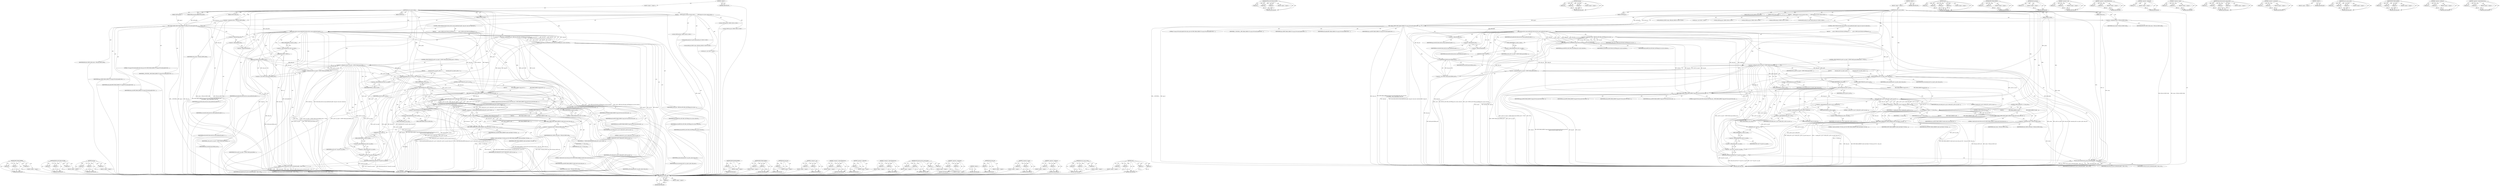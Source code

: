 digraph "send" {
vulnerable_230 [label=<(METHOD,btif_hl_free_buf)>];
vulnerable_231 [label=<(PARAM,p1)>];
vulnerable_232 [label=<(BLOCK,&lt;empty&gt;,&lt;empty&gt;)>];
vulnerable_233 [label=<(METHOD_RETURN,ANY)>];
vulnerable_176 [label=<(METHOD,BTIF_HL_GET_MDL_CB_PTR)>];
vulnerable_177 [label=<(PARAM,p1)>];
vulnerable_178 [label=<(PARAM,p2)>];
vulnerable_179 [label=<(PARAM,p3)>];
vulnerable_180 [label=<(BLOCK,&lt;empty&gt;,&lt;empty&gt;)>];
vulnerable_181 [label=<(METHOD_RETURN,ANY)>];
vulnerable_201 [label=<(METHOD,memcpy)>];
vulnerable_202 [label=<(PARAM,p1)>];
vulnerable_203 [label=<(PARAM,p2)>];
vulnerable_204 [label=<(PARAM,p3)>];
vulnerable_205 [label=<(BLOCK,&lt;empty&gt;,&lt;empty&gt;)>];
vulnerable_206 [label=<(METHOD_RETURN,ANY)>];
vulnerable_6 [label=<(METHOD,&lt;global&gt;)<SUB>1</SUB>>];
vulnerable_7 [label=<(BLOCK,&lt;empty&gt;,&lt;empty&gt;)<SUB>1</SUB>>];
vulnerable_8 [label=<(METHOD,bta_hl_co_put_rx_data)<SUB>1</SUB>>];
vulnerable_9 [label=<(PARAM,UINT8 app_id)<SUB>1</SUB>>];
vulnerable_10 [label=<(PARAM,tBTA_HL_MDL_HANDLE mdl_handle)<SUB>1</SUB>>];
vulnerable_11 [label=<(PARAM,UINT16 data_size)<SUB>2</SUB>>];
vulnerable_12 [label=<(PARAM,UINT8 *p_data)<SUB>2</SUB>>];
vulnerable_13 [label=<(PARAM,UINT16 evt)<SUB>2</SUB>>];
vulnerable_14 [label=<(BLOCK,{
    UINT8 app_idx, mcl_idx, mdl_idx;
 btif_hl...,{
    UINT8 app_idx, mcl_idx, mdl_idx;
 btif_hl...)<SUB>3</SUB>>];
vulnerable_15 [label="<(LOCAL,UINT8 app_idx: UINT8)<SUB>4</SUB>>"];
vulnerable_16 [label="<(LOCAL,UINT8 mcl_idx: UINT8)<SUB>4</SUB>>"];
vulnerable_17 [label="<(LOCAL,UINT8 mdl_idx: UINT8)<SUB>4</SUB>>"];
vulnerable_18 [label="<(LOCAL,btif_hl_mdl_cb_t* p_dcb: btif_hl_mdl_cb_t*)<SUB>5</SUB>>"];
vulnerable_19 [label="<(LOCAL,tBTA_HL_STATUS status: tBTA_HL_STATUS)<SUB>6</SUB>>"];
vulnerable_20 [label=<(&lt;operator&gt;.assignment,status = BTA_HL_STATUS_FAIL)<SUB>6</SUB>>];
vulnerable_21 [label=<(IDENTIFIER,status,status = BTA_HL_STATUS_FAIL)<SUB>6</SUB>>];
vulnerable_22 [label=<(IDENTIFIER,BTA_HL_STATUS_FAIL,status = BTA_HL_STATUS_FAIL)<SUB>6</SUB>>];
vulnerable_23 [label="<(LOCAL,int r: int)<SUB>7</SUB>>"];
vulnerable_24 [label=<(BTIF_TRACE_DEBUG,BTIF_TRACE_DEBUG(&quot;%s app_id=%d mdl_handle=0x%x ...)<SUB>8</SUB>>];
vulnerable_25 [label=<(LITERAL,&quot;%s app_id=%d mdl_handle=0x%x data_size=%d&quot;,BTIF_TRACE_DEBUG(&quot;%s app_id=%d mdl_handle=0x%x ...)<SUB>8</SUB>>];
vulnerable_26 [label=<(IDENTIFIER,__FUNCTION__,BTIF_TRACE_DEBUG(&quot;%s app_id=%d mdl_handle=0x%x ...)<SUB>9</SUB>>];
vulnerable_27 [label=<(IDENTIFIER,app_id,BTIF_TRACE_DEBUG(&quot;%s app_id=%d mdl_handle=0x%x ...)<SUB>9</SUB>>];
vulnerable_28 [label=<(IDENTIFIER,mdl_handle,BTIF_TRACE_DEBUG(&quot;%s app_id=%d mdl_handle=0x%x ...)<SUB>9</SUB>>];
vulnerable_29 [label=<(IDENTIFIER,data_size,BTIF_TRACE_DEBUG(&quot;%s app_id=%d mdl_handle=0x%x ...)<SUB>9</SUB>>];
vulnerable_30 [label=<(CONTROL_STRUCTURE,IF,if (btif_hl_find_mdl_idx_using_handle(mdl_handle, &amp;app_idx, &amp;mcl_idx, &amp;mdl_idx)))<SUB>11</SUB>>];
vulnerable_31 [label=<(btif_hl_find_mdl_idx_using_handle,btif_hl_find_mdl_idx_using_handle(mdl_handle, &amp;...)<SUB>11</SUB>>];
vulnerable_32 [label=<(IDENTIFIER,mdl_handle,btif_hl_find_mdl_idx_using_handle(mdl_handle, &amp;...)<SUB>11</SUB>>];
vulnerable_33 [label=<(&lt;operator&gt;.addressOf,&amp;app_idx)<SUB>11</SUB>>];
vulnerable_34 [label=<(IDENTIFIER,app_idx,btif_hl_find_mdl_idx_using_handle(mdl_handle, &amp;...)<SUB>11</SUB>>];
vulnerable_35 [label=<(&lt;operator&gt;.addressOf,&amp;mcl_idx)<SUB>11</SUB>>];
vulnerable_36 [label=<(IDENTIFIER,mcl_idx,btif_hl_find_mdl_idx_using_handle(mdl_handle, &amp;...)<SUB>11</SUB>>];
vulnerable_37 [label=<(&lt;operator&gt;.addressOf,&amp;mdl_idx)<SUB>11</SUB>>];
vulnerable_38 [label=<(IDENTIFIER,mdl_idx,btif_hl_find_mdl_idx_using_handle(mdl_handle, &amp;...)<SUB>11</SUB>>];
vulnerable_39 [label=<(BLOCK,{
        p_dcb = BTIF_HL_GET_MDL_CB_PTR(app_id...,{
        p_dcb = BTIF_HL_GET_MDL_CB_PTR(app_id...)<SUB>12</SUB>>];
vulnerable_40 [label=<(&lt;operator&gt;.assignment,p_dcb = BTIF_HL_GET_MDL_CB_PTR(app_idx, mcl_idx...)<SUB>13</SUB>>];
vulnerable_41 [label=<(IDENTIFIER,p_dcb,p_dcb = BTIF_HL_GET_MDL_CB_PTR(app_idx, mcl_idx...)<SUB>13</SUB>>];
vulnerable_42 [label=<(BTIF_HL_GET_MDL_CB_PTR,BTIF_HL_GET_MDL_CB_PTR(app_idx, mcl_idx, mdl_idx))<SUB>13</SUB>>];
vulnerable_43 [label=<(IDENTIFIER,app_idx,BTIF_HL_GET_MDL_CB_PTR(app_idx, mcl_idx, mdl_idx))<SUB>13</SUB>>];
vulnerable_44 [label=<(IDENTIFIER,mcl_idx,BTIF_HL_GET_MDL_CB_PTR(app_idx, mcl_idx, mdl_idx))<SUB>13</SUB>>];
vulnerable_45 [label=<(IDENTIFIER,mdl_idx,BTIF_HL_GET_MDL_CB_PTR(app_idx, mcl_idx, mdl_idx))<SUB>13</SUB>>];
vulnerable_46 [label=<(CONTROL_STRUCTURE,IF,if ((p_dcb-&gt;p_rx_pkt = (UINT8 *)btif_hl_get_buf(data_size)) != NULL))<SUB>15</SUB>>];
vulnerable_47 [label=<(&lt;operator&gt;.notEquals,(p_dcb-&gt;p_rx_pkt = (UINT8 *)btif_hl_get_buf(dat...)<SUB>15</SUB>>];
vulnerable_48 [label=<(&lt;operator&gt;.assignment,p_dcb-&gt;p_rx_pkt = (UINT8 *)btif_hl_get_buf(data...)<SUB>15</SUB>>];
vulnerable_49 [label=<(&lt;operator&gt;.indirectFieldAccess,p_dcb-&gt;p_rx_pkt)<SUB>15</SUB>>];
vulnerable_50 [label=<(IDENTIFIER,p_dcb,p_dcb-&gt;p_rx_pkt = (UINT8 *)btif_hl_get_buf(data...)<SUB>15</SUB>>];
vulnerable_51 [label=<(FIELD_IDENTIFIER,p_rx_pkt,p_rx_pkt)<SUB>15</SUB>>];
vulnerable_52 [label=<(&lt;operator&gt;.cast,(UINT8 *)btif_hl_get_buf(data_size))<SUB>15</SUB>>];
vulnerable_53 [label=<(UNKNOWN,UINT8 *,UINT8 *)<SUB>15</SUB>>];
vulnerable_54 [label=<(btif_hl_get_buf,btif_hl_get_buf(data_size))<SUB>15</SUB>>];
vulnerable_55 [label=<(IDENTIFIER,data_size,btif_hl_get_buf(data_size))<SUB>15</SUB>>];
vulnerable_56 [label=<(IDENTIFIER,NULL,(p_dcb-&gt;p_rx_pkt = (UINT8 *)btif_hl_get_buf(dat...)<SUB>15</SUB>>];
vulnerable_57 [label=<(BLOCK,{
            memcpy(p_dcb-&gt;p_rx_pkt, p_data, d...,{
            memcpy(p_dcb-&gt;p_rx_pkt, p_data, d...)<SUB>16</SUB>>];
vulnerable_58 [label=<(memcpy,memcpy(p_dcb-&gt;p_rx_pkt, p_data, data_size))<SUB>17</SUB>>];
vulnerable_59 [label=<(&lt;operator&gt;.indirectFieldAccess,p_dcb-&gt;p_rx_pkt)<SUB>17</SUB>>];
vulnerable_60 [label=<(IDENTIFIER,p_dcb,memcpy(p_dcb-&gt;p_rx_pkt, p_data, data_size))<SUB>17</SUB>>];
vulnerable_61 [label=<(FIELD_IDENTIFIER,p_rx_pkt,p_rx_pkt)<SUB>17</SUB>>];
vulnerable_62 [label=<(IDENTIFIER,p_data,memcpy(p_dcb-&gt;p_rx_pkt, p_data, data_size))<SUB>17</SUB>>];
vulnerable_63 [label=<(IDENTIFIER,data_size,memcpy(p_dcb-&gt;p_rx_pkt, p_data, data_size))<SUB>17</SUB>>];
vulnerable_64 [label=<(CONTROL_STRUCTURE,IF,if (p_dcb-&gt;p_scb))<SUB>18</SUB>>];
vulnerable_65 [label=<(&lt;operator&gt;.indirectFieldAccess,p_dcb-&gt;p_scb)<SUB>18</SUB>>];
vulnerable_66 [label=<(IDENTIFIER,p_dcb,if (p_dcb-&gt;p_scb))<SUB>18</SUB>>];
vulnerable_67 [label=<(FIELD_IDENTIFIER,p_scb,p_scb)<SUB>18</SUB>>];
vulnerable_68 [label=<(BLOCK,{
                 BTIF_TRACE_DEBUG(&quot;app_idx=%d...,{
                 BTIF_TRACE_DEBUG(&quot;app_idx=%d...)<SUB>20</SUB>>];
vulnerable_69 [label=<(BTIF_TRACE_DEBUG,BTIF_TRACE_DEBUG(&quot;app_idx=%d mcl_idx=0x%x mdl_i...)<SUB>21</SUB>>];
vulnerable_70 [label=<(LITERAL,&quot;app_idx=%d mcl_idx=0x%x mdl_idx=0x%x data_size...,BTIF_TRACE_DEBUG(&quot;app_idx=%d mcl_idx=0x%x mdl_i...)<SUB>21</SUB>>];
vulnerable_71 [label=<(IDENTIFIER,app_idx,BTIF_TRACE_DEBUG(&quot;app_idx=%d mcl_idx=0x%x mdl_i...)<SUB>22</SUB>>];
vulnerable_72 [label=<(IDENTIFIER,mcl_idx,BTIF_TRACE_DEBUG(&quot;app_idx=%d mcl_idx=0x%x mdl_i...)<SUB>22</SUB>>];
vulnerable_73 [label=<(IDENTIFIER,mdl_idx,BTIF_TRACE_DEBUG(&quot;app_idx=%d mcl_idx=0x%x mdl_i...)<SUB>22</SUB>>];
vulnerable_74 [label=<(IDENTIFIER,data_size,BTIF_TRACE_DEBUG(&quot;app_idx=%d mcl_idx=0x%x mdl_i...)<SUB>22</SUB>>];
vulnerable_75 [label=<(&lt;operator&gt;.assignment,r = send(p_dcb-&gt;p_scb-&gt;socket_id[1], p_dcb-&gt;p_r...)<SUB>23</SUB>>];
vulnerable_76 [label=<(IDENTIFIER,r,r = send(p_dcb-&gt;p_scb-&gt;socket_id[1], p_dcb-&gt;p_r...)<SUB>23</SUB>>];
vulnerable_77 [label=<(send,send(p_dcb-&gt;p_scb-&gt;socket_id[1], p_dcb-&gt;p_rx_pk...)<SUB>23</SUB>>];
vulnerable_78 [label=<(&lt;operator&gt;.indirectIndexAccess,p_dcb-&gt;p_scb-&gt;socket_id[1])<SUB>23</SUB>>];
vulnerable_79 [label=<(&lt;operator&gt;.indirectFieldAccess,p_dcb-&gt;p_scb-&gt;socket_id)<SUB>23</SUB>>];
vulnerable_80 [label=<(&lt;operator&gt;.indirectFieldAccess,p_dcb-&gt;p_scb)<SUB>23</SUB>>];
vulnerable_81 [label=<(IDENTIFIER,p_dcb,send(p_dcb-&gt;p_scb-&gt;socket_id[1], p_dcb-&gt;p_rx_pk...)<SUB>23</SUB>>];
vulnerable_82 [label=<(FIELD_IDENTIFIER,p_scb,p_scb)<SUB>23</SUB>>];
vulnerable_83 [label=<(FIELD_IDENTIFIER,socket_id,socket_id)<SUB>23</SUB>>];
vulnerable_84 [label=<(LITERAL,1,send(p_dcb-&gt;p_scb-&gt;socket_id[1], p_dcb-&gt;p_rx_pk...)<SUB>23</SUB>>];
vulnerable_85 [label=<(&lt;operator&gt;.indirectFieldAccess,p_dcb-&gt;p_rx_pkt)<SUB>23</SUB>>];
vulnerable_86 [label=<(IDENTIFIER,p_dcb,send(p_dcb-&gt;p_scb-&gt;socket_id[1], p_dcb-&gt;p_rx_pk...)<SUB>23</SUB>>];
vulnerable_87 [label=<(FIELD_IDENTIFIER,p_rx_pkt,p_rx_pkt)<SUB>23</SUB>>];
vulnerable_88 [label=<(IDENTIFIER,data_size,send(p_dcb-&gt;p_scb-&gt;socket_id[1], p_dcb-&gt;p_rx_pk...)<SUB>23</SUB>>];
vulnerable_89 [label=<(LITERAL,0,send(p_dcb-&gt;p_scb-&gt;socket_id[1], p_dcb-&gt;p_rx_pk...)<SUB>23</SUB>>];
vulnerable_90 [label=<(CONTROL_STRUCTURE,IF,if (r == data_size))<SUB>25</SUB>>];
vulnerable_91 [label=<(&lt;operator&gt;.equals,r == data_size)<SUB>25</SUB>>];
vulnerable_92 [label=<(IDENTIFIER,r,r == data_size)<SUB>25</SUB>>];
vulnerable_93 [label=<(IDENTIFIER,data_size,r == data_size)<SUB>25</SUB>>];
vulnerable_94 [label=<(BLOCK,{
                    BTIF_TRACE_DEBUG(&quot;socket ...,{
                    BTIF_TRACE_DEBUG(&quot;socket ...)<SUB>26</SUB>>];
vulnerable_95 [label=<(BTIF_TRACE_DEBUG,BTIF_TRACE_DEBUG(&quot;socket send success data_size...)<SUB>27</SUB>>];
vulnerable_96 [label=<(LITERAL,&quot;socket send success data_size=%d&quot;,BTIF_TRACE_DEBUG(&quot;socket send success data_size...)<SUB>27</SUB>>];
vulnerable_97 [label=<(IDENTIFIER,data_size,BTIF_TRACE_DEBUG(&quot;socket send success data_size...)<SUB>27</SUB>>];
vulnerable_98 [label=<(&lt;operator&gt;.assignment,status = BTA_HL_STATUS_OK)<SUB>28</SUB>>];
vulnerable_99 [label=<(IDENTIFIER,status,status = BTA_HL_STATUS_OK)<SUB>28</SUB>>];
vulnerable_100 [label=<(IDENTIFIER,BTA_HL_STATUS_OK,status = BTA_HL_STATUS_OK)<SUB>28</SUB>>];
vulnerable_101 [label=<(CONTROL_STRUCTURE,ELSE,else)<SUB>31</SUB>>];
vulnerable_102 [label=<(BLOCK,{
                    BTIF_TRACE_ERROR(&quot;socket ...,{
                    BTIF_TRACE_ERROR(&quot;socket ...)<SUB>31</SUB>>];
vulnerable_103 [label=<(BTIF_TRACE_ERROR,BTIF_TRACE_ERROR(&quot;socket send failed r=%d data_...)<SUB>32</SUB>>];
vulnerable_104 [label=<(LITERAL,&quot;socket send failed r=%d data_size=%d&quot;,BTIF_TRACE_ERROR(&quot;socket send failed r=%d data_...)<SUB>32</SUB>>];
vulnerable_105 [label=<(IDENTIFIER,r,BTIF_TRACE_ERROR(&quot;socket send failed r=%d data_...)<SUB>32</SUB>>];
vulnerable_106 [label=<(IDENTIFIER,data_size,BTIF_TRACE_ERROR(&quot;socket send failed r=%d data_...)<SUB>32</SUB>>];
vulnerable_107 [label=<(btif_hl_free_buf,btif_hl_free_buf((void **) &amp;p_dcb-&gt;p_rx_pkt))<SUB>37</SUB>>];
vulnerable_108 [label=<(&lt;operator&gt;.cast,(void **) &amp;p_dcb-&gt;p_rx_pkt)<SUB>37</SUB>>];
vulnerable_109 [label=<(UNKNOWN,void **,void **)<SUB>37</SUB>>];
vulnerable_110 [label=<(&lt;operator&gt;.addressOf,&amp;p_dcb-&gt;p_rx_pkt)<SUB>37</SUB>>];
vulnerable_111 [label=<(&lt;operator&gt;.indirectFieldAccess,p_dcb-&gt;p_rx_pkt)<SUB>37</SUB>>];
vulnerable_112 [label=<(IDENTIFIER,p_dcb,(void **) &amp;p_dcb-&gt;p_rx_pkt)<SUB>37</SUB>>];
vulnerable_113 [label=<(FIELD_IDENTIFIER,p_rx_pkt,p_rx_pkt)<SUB>37</SUB>>];
vulnerable_114 [label=<(bta_hl_ci_put_rx_data,bta_hl_ci_put_rx_data(mdl_handle,  status, evt))<SUB>41</SUB>>];
vulnerable_115 [label=<(IDENTIFIER,mdl_handle,bta_hl_ci_put_rx_data(mdl_handle,  status, evt))<SUB>41</SUB>>];
vulnerable_116 [label=<(IDENTIFIER,status,bta_hl_ci_put_rx_data(mdl_handle,  status, evt))<SUB>41</SUB>>];
vulnerable_117 [label=<(IDENTIFIER,evt,bta_hl_ci_put_rx_data(mdl_handle,  status, evt))<SUB>41</SUB>>];
vulnerable_118 [label=<(METHOD_RETURN,void)<SUB>1</SUB>>];
vulnerable_120 [label=<(METHOD_RETURN,ANY)<SUB>1</SUB>>];
vulnerable_207 [label=<(METHOD,send)>];
vulnerable_208 [label=<(PARAM,p1)>];
vulnerable_209 [label=<(PARAM,p2)>];
vulnerable_210 [label=<(PARAM,p3)>];
vulnerable_211 [label=<(PARAM,p4)>];
vulnerable_212 [label=<(BLOCK,&lt;empty&gt;,&lt;empty&gt;)>];
vulnerable_213 [label=<(METHOD_RETURN,ANY)>];
vulnerable_160 [label=<(METHOD,BTIF_TRACE_DEBUG)>];
vulnerable_161 [label=<(PARAM,p1)>];
vulnerable_162 [label=<(PARAM,p2)>];
vulnerable_163 [label=<(BLOCK,&lt;empty&gt;,&lt;empty&gt;)>];
vulnerable_164 [label=<(METHOD_RETURN,ANY)>];
vulnerable_197 [label=<(METHOD,btif_hl_get_buf)>];
vulnerable_198 [label=<(PARAM,p1)>];
vulnerable_199 [label=<(BLOCK,&lt;empty&gt;,&lt;empty&gt;)>];
vulnerable_200 [label=<(METHOD_RETURN,ANY)>];
vulnerable_192 [label=<(METHOD,&lt;operator&gt;.cast)>];
vulnerable_193 [label=<(PARAM,p1)>];
vulnerable_194 [label=<(PARAM,p2)>];
vulnerable_195 [label=<(BLOCK,&lt;empty&gt;,&lt;empty&gt;)>];
vulnerable_196 [label=<(METHOD_RETURN,ANY)>];
vulnerable_187 [label=<(METHOD,&lt;operator&gt;.indirectFieldAccess)>];
vulnerable_188 [label=<(PARAM,p1)>];
vulnerable_189 [label=<(PARAM,p2)>];
vulnerable_190 [label=<(BLOCK,&lt;empty&gt;,&lt;empty&gt;)>];
vulnerable_191 [label=<(METHOD_RETURN,ANY)>];
vulnerable_172 [label=<(METHOD,&lt;operator&gt;.addressOf)>];
vulnerable_173 [label=<(PARAM,p1)>];
vulnerable_174 [label=<(BLOCK,&lt;empty&gt;,&lt;empty&gt;)>];
vulnerable_175 [label=<(METHOD_RETURN,ANY)>];
vulnerable_219 [label=<(METHOD,&lt;operator&gt;.equals)>];
vulnerable_220 [label=<(PARAM,p1)>];
vulnerable_221 [label=<(PARAM,p2)>];
vulnerable_222 [label=<(BLOCK,&lt;empty&gt;,&lt;empty&gt;)>];
vulnerable_223 [label=<(METHOD_RETURN,ANY)>];
vulnerable_165 [label=<(METHOD,btif_hl_find_mdl_idx_using_handle)>];
vulnerable_166 [label=<(PARAM,p1)>];
vulnerable_167 [label=<(PARAM,p2)>];
vulnerable_168 [label=<(PARAM,p3)>];
vulnerable_169 [label=<(PARAM,p4)>];
vulnerable_170 [label=<(BLOCK,&lt;empty&gt;,&lt;empty&gt;)>];
vulnerable_171 [label=<(METHOD_RETURN,ANY)>];
vulnerable_155 [label=<(METHOD,&lt;operator&gt;.assignment)>];
vulnerable_156 [label=<(PARAM,p1)>];
vulnerable_157 [label=<(PARAM,p2)>];
vulnerable_158 [label=<(BLOCK,&lt;empty&gt;,&lt;empty&gt;)>];
vulnerable_159 [label=<(METHOD_RETURN,ANY)>];
vulnerable_149 [label=<(METHOD,&lt;global&gt;)<SUB>1</SUB>>];
vulnerable_150 [label=<(BLOCK,&lt;empty&gt;,&lt;empty&gt;)>];
vulnerable_151 [label=<(METHOD_RETURN,ANY)>];
vulnerable_234 [label=<(METHOD,bta_hl_ci_put_rx_data)>];
vulnerable_235 [label=<(PARAM,p1)>];
vulnerable_236 [label=<(PARAM,p2)>];
vulnerable_237 [label=<(PARAM,p3)>];
vulnerable_238 [label=<(BLOCK,&lt;empty&gt;,&lt;empty&gt;)>];
vulnerable_239 [label=<(METHOD_RETURN,ANY)>];
vulnerable_224 [label=<(METHOD,BTIF_TRACE_ERROR)>];
vulnerable_225 [label=<(PARAM,p1)>];
vulnerable_226 [label=<(PARAM,p2)>];
vulnerable_227 [label=<(PARAM,p3)>];
vulnerable_228 [label=<(BLOCK,&lt;empty&gt;,&lt;empty&gt;)>];
vulnerable_229 [label=<(METHOD_RETURN,ANY)>];
vulnerable_182 [label=<(METHOD,&lt;operator&gt;.notEquals)>];
vulnerable_183 [label=<(PARAM,p1)>];
vulnerable_184 [label=<(PARAM,p2)>];
vulnerable_185 [label=<(BLOCK,&lt;empty&gt;,&lt;empty&gt;)>];
vulnerable_186 [label=<(METHOD_RETURN,ANY)>];
vulnerable_214 [label=<(METHOD,&lt;operator&gt;.indirectIndexAccess)>];
vulnerable_215 [label=<(PARAM,p1)>];
vulnerable_216 [label=<(PARAM,p2)>];
vulnerable_217 [label=<(BLOCK,&lt;empty&gt;,&lt;empty&gt;)>];
vulnerable_218 [label=<(METHOD_RETURN,ANY)>];
fixed_229 [label=<(METHOD,BTIF_TRACE_ERROR)>];
fixed_230 [label=<(PARAM,p1)>];
fixed_231 [label=<(PARAM,p2)>];
fixed_232 [label=<(PARAM,p3)>];
fixed_233 [label=<(BLOCK,&lt;empty&gt;,&lt;empty&gt;)>];
fixed_234 [label=<(METHOD_RETURN,ANY)>];
fixed_177 [label=<(METHOD,BTIF_HL_GET_MDL_CB_PTR)>];
fixed_178 [label=<(PARAM,p1)>];
fixed_179 [label=<(PARAM,p2)>];
fixed_180 [label=<(PARAM,p3)>];
fixed_181 [label=<(BLOCK,&lt;empty&gt;,&lt;empty&gt;)>];
fixed_182 [label=<(METHOD_RETURN,ANY)>];
fixed_202 [label=<(METHOD,memcpy)>];
fixed_203 [label=<(PARAM,p1)>];
fixed_204 [label=<(PARAM,p2)>];
fixed_205 [label=<(PARAM,p3)>];
fixed_206 [label=<(BLOCK,&lt;empty&gt;,&lt;empty&gt;)>];
fixed_207 [label=<(METHOD_RETURN,ANY)>];
fixed_6 [label=<(METHOD,&lt;global&gt;)<SUB>1</SUB>>];
fixed_7 [label=<(BLOCK,&lt;empty&gt;,&lt;empty&gt;)<SUB>1</SUB>>];
fixed_8 [label=<(METHOD,bta_hl_co_put_rx_data)<SUB>1</SUB>>];
fixed_9 [label=<(PARAM,UINT8 app_id)<SUB>1</SUB>>];
fixed_10 [label=<(PARAM,tBTA_HL_MDL_HANDLE mdl_handle)<SUB>1</SUB>>];
fixed_11 [label=<(PARAM,UINT16 data_size)<SUB>2</SUB>>];
fixed_12 [label=<(PARAM,UINT8 *p_data)<SUB>2</SUB>>];
fixed_13 [label=<(PARAM,UINT16 evt)<SUB>2</SUB>>];
fixed_14 [label=<(BLOCK,{
    UINT8 app_idx, mcl_idx, mdl_idx;
 btif_hl...,{
    UINT8 app_idx, mcl_idx, mdl_idx;
 btif_hl...)<SUB>3</SUB>>];
fixed_15 [label="<(LOCAL,UINT8 app_idx: UINT8)<SUB>4</SUB>>"];
fixed_16 [label="<(LOCAL,UINT8 mcl_idx: UINT8)<SUB>4</SUB>>"];
fixed_17 [label="<(LOCAL,UINT8 mdl_idx: UINT8)<SUB>4</SUB>>"];
fixed_18 [label="<(LOCAL,btif_hl_mdl_cb_t* p_dcb: btif_hl_mdl_cb_t*)<SUB>5</SUB>>"];
fixed_19 [label="<(LOCAL,tBTA_HL_STATUS status: tBTA_HL_STATUS)<SUB>6</SUB>>"];
fixed_20 [label=<(&lt;operator&gt;.assignment,status = BTA_HL_STATUS_FAIL)<SUB>6</SUB>>];
fixed_21 [label=<(IDENTIFIER,status,status = BTA_HL_STATUS_FAIL)<SUB>6</SUB>>];
fixed_22 [label=<(IDENTIFIER,BTA_HL_STATUS_FAIL,status = BTA_HL_STATUS_FAIL)<SUB>6</SUB>>];
fixed_23 [label="<(LOCAL,int r: int)<SUB>7</SUB>>"];
fixed_24 [label=<(BTIF_TRACE_DEBUG,BTIF_TRACE_DEBUG(&quot;%s app_id=%d mdl_handle=0x%x ...)<SUB>8</SUB>>];
fixed_25 [label=<(LITERAL,&quot;%s app_id=%d mdl_handle=0x%x data_size=%d&quot;,BTIF_TRACE_DEBUG(&quot;%s app_id=%d mdl_handle=0x%x ...)<SUB>8</SUB>>];
fixed_26 [label=<(IDENTIFIER,__FUNCTION__,BTIF_TRACE_DEBUG(&quot;%s app_id=%d mdl_handle=0x%x ...)<SUB>9</SUB>>];
fixed_27 [label=<(IDENTIFIER,app_id,BTIF_TRACE_DEBUG(&quot;%s app_id=%d mdl_handle=0x%x ...)<SUB>9</SUB>>];
fixed_28 [label=<(IDENTIFIER,mdl_handle,BTIF_TRACE_DEBUG(&quot;%s app_id=%d mdl_handle=0x%x ...)<SUB>9</SUB>>];
fixed_29 [label=<(IDENTIFIER,data_size,BTIF_TRACE_DEBUG(&quot;%s app_id=%d mdl_handle=0x%x ...)<SUB>9</SUB>>];
fixed_30 [label=<(CONTROL_STRUCTURE,IF,if (btif_hl_find_mdl_idx_using_handle(mdl_handle, &amp;app_idx, &amp;mcl_idx, &amp;mdl_idx)))<SUB>11</SUB>>];
fixed_31 [label=<(btif_hl_find_mdl_idx_using_handle,btif_hl_find_mdl_idx_using_handle(mdl_handle, &amp;...)<SUB>11</SUB>>];
fixed_32 [label=<(IDENTIFIER,mdl_handle,btif_hl_find_mdl_idx_using_handle(mdl_handle, &amp;...)<SUB>11</SUB>>];
fixed_33 [label=<(&lt;operator&gt;.addressOf,&amp;app_idx)<SUB>11</SUB>>];
fixed_34 [label=<(IDENTIFIER,app_idx,btif_hl_find_mdl_idx_using_handle(mdl_handle, &amp;...)<SUB>11</SUB>>];
fixed_35 [label=<(&lt;operator&gt;.addressOf,&amp;mcl_idx)<SUB>11</SUB>>];
fixed_36 [label=<(IDENTIFIER,mcl_idx,btif_hl_find_mdl_idx_using_handle(mdl_handle, &amp;...)<SUB>11</SUB>>];
fixed_37 [label=<(&lt;operator&gt;.addressOf,&amp;mdl_idx)<SUB>11</SUB>>];
fixed_38 [label=<(IDENTIFIER,mdl_idx,btif_hl_find_mdl_idx_using_handle(mdl_handle, &amp;...)<SUB>11</SUB>>];
fixed_39 [label=<(BLOCK,{
        p_dcb = BTIF_HL_GET_MDL_CB_PTR(app_id...,{
        p_dcb = BTIF_HL_GET_MDL_CB_PTR(app_id...)<SUB>12</SUB>>];
fixed_40 [label=<(&lt;operator&gt;.assignment,p_dcb = BTIF_HL_GET_MDL_CB_PTR(app_idx, mcl_idx...)<SUB>13</SUB>>];
fixed_41 [label=<(IDENTIFIER,p_dcb,p_dcb = BTIF_HL_GET_MDL_CB_PTR(app_idx, mcl_idx...)<SUB>13</SUB>>];
fixed_42 [label=<(BTIF_HL_GET_MDL_CB_PTR,BTIF_HL_GET_MDL_CB_PTR(app_idx, mcl_idx, mdl_idx))<SUB>13</SUB>>];
fixed_43 [label=<(IDENTIFIER,app_idx,BTIF_HL_GET_MDL_CB_PTR(app_idx, mcl_idx, mdl_idx))<SUB>13</SUB>>];
fixed_44 [label=<(IDENTIFIER,mcl_idx,BTIF_HL_GET_MDL_CB_PTR(app_idx, mcl_idx, mdl_idx))<SUB>13</SUB>>];
fixed_45 [label=<(IDENTIFIER,mdl_idx,BTIF_HL_GET_MDL_CB_PTR(app_idx, mcl_idx, mdl_idx))<SUB>13</SUB>>];
fixed_46 [label=<(CONTROL_STRUCTURE,IF,if ((p_dcb-&gt;p_rx_pkt = (UINT8 *)btif_hl_get_buf(data_size)) != NULL))<SUB>15</SUB>>];
fixed_47 [label=<(&lt;operator&gt;.notEquals,(p_dcb-&gt;p_rx_pkt = (UINT8 *)btif_hl_get_buf(dat...)<SUB>15</SUB>>];
fixed_48 [label=<(&lt;operator&gt;.assignment,p_dcb-&gt;p_rx_pkt = (UINT8 *)btif_hl_get_buf(data...)<SUB>15</SUB>>];
fixed_49 [label=<(&lt;operator&gt;.indirectFieldAccess,p_dcb-&gt;p_rx_pkt)<SUB>15</SUB>>];
fixed_50 [label=<(IDENTIFIER,p_dcb,p_dcb-&gt;p_rx_pkt = (UINT8 *)btif_hl_get_buf(data...)<SUB>15</SUB>>];
fixed_51 [label=<(FIELD_IDENTIFIER,p_rx_pkt,p_rx_pkt)<SUB>15</SUB>>];
fixed_52 [label=<(&lt;operator&gt;.cast,(UINT8 *)btif_hl_get_buf(data_size))<SUB>15</SUB>>];
fixed_53 [label=<(UNKNOWN,UINT8 *,UINT8 *)<SUB>15</SUB>>];
fixed_54 [label=<(btif_hl_get_buf,btif_hl_get_buf(data_size))<SUB>15</SUB>>];
fixed_55 [label=<(IDENTIFIER,data_size,btif_hl_get_buf(data_size))<SUB>15</SUB>>];
fixed_56 [label=<(IDENTIFIER,NULL,(p_dcb-&gt;p_rx_pkt = (UINT8 *)btif_hl_get_buf(dat...)<SUB>15</SUB>>];
fixed_57 [label=<(BLOCK,{
            memcpy(p_dcb-&gt;p_rx_pkt, p_data, d...,{
            memcpy(p_dcb-&gt;p_rx_pkt, p_data, d...)<SUB>16</SUB>>];
fixed_58 [label=<(memcpy,memcpy(p_dcb-&gt;p_rx_pkt, p_data, data_size))<SUB>17</SUB>>];
fixed_59 [label=<(&lt;operator&gt;.indirectFieldAccess,p_dcb-&gt;p_rx_pkt)<SUB>17</SUB>>];
fixed_60 [label=<(IDENTIFIER,p_dcb,memcpy(p_dcb-&gt;p_rx_pkt, p_data, data_size))<SUB>17</SUB>>];
fixed_61 [label=<(FIELD_IDENTIFIER,p_rx_pkt,p_rx_pkt)<SUB>17</SUB>>];
fixed_62 [label=<(IDENTIFIER,p_data,memcpy(p_dcb-&gt;p_rx_pkt, p_data, data_size))<SUB>17</SUB>>];
fixed_63 [label=<(IDENTIFIER,data_size,memcpy(p_dcb-&gt;p_rx_pkt, p_data, data_size))<SUB>17</SUB>>];
fixed_64 [label=<(CONTROL_STRUCTURE,IF,if (p_dcb-&gt;p_scb))<SUB>18</SUB>>];
fixed_65 [label=<(&lt;operator&gt;.indirectFieldAccess,p_dcb-&gt;p_scb)<SUB>18</SUB>>];
fixed_66 [label=<(IDENTIFIER,p_dcb,if (p_dcb-&gt;p_scb))<SUB>18</SUB>>];
fixed_67 [label=<(FIELD_IDENTIFIER,p_scb,p_scb)<SUB>18</SUB>>];
fixed_68 [label=<(BLOCK,{
                 BTIF_TRACE_DEBUG(&quot;app_idx=%d...,{
                 BTIF_TRACE_DEBUG(&quot;app_idx=%d...)<SUB>20</SUB>>];
fixed_69 [label=<(BTIF_TRACE_DEBUG,BTIF_TRACE_DEBUG(&quot;app_idx=%d mcl_idx=0x%x mdl_i...)<SUB>21</SUB>>];
fixed_70 [label=<(LITERAL,&quot;app_idx=%d mcl_idx=0x%x mdl_idx=0x%x data_size...,BTIF_TRACE_DEBUG(&quot;app_idx=%d mcl_idx=0x%x mdl_i...)<SUB>21</SUB>>];
fixed_71 [label=<(IDENTIFIER,app_idx,BTIF_TRACE_DEBUG(&quot;app_idx=%d mcl_idx=0x%x mdl_i...)<SUB>22</SUB>>];
fixed_72 [label=<(IDENTIFIER,mcl_idx,BTIF_TRACE_DEBUG(&quot;app_idx=%d mcl_idx=0x%x mdl_i...)<SUB>22</SUB>>];
fixed_73 [label=<(IDENTIFIER,mdl_idx,BTIF_TRACE_DEBUG(&quot;app_idx=%d mcl_idx=0x%x mdl_i...)<SUB>22</SUB>>];
fixed_74 [label=<(IDENTIFIER,data_size,BTIF_TRACE_DEBUG(&quot;app_idx=%d mcl_idx=0x%x mdl_i...)<SUB>22</SUB>>];
fixed_75 [label=<(&lt;operator&gt;.assignment,r = TEMP_FAILURE_RETRY(send(p_dcb-&gt;p_scb-&gt;socke...)<SUB>23</SUB>>];
fixed_76 [label=<(IDENTIFIER,r,r = TEMP_FAILURE_RETRY(send(p_dcb-&gt;p_scb-&gt;socke...)<SUB>23</SUB>>];
fixed_77 [label=<(TEMP_FAILURE_RETRY,TEMP_FAILURE_RETRY(send(p_dcb-&gt;p_scb-&gt;socket_id...)<SUB>23</SUB>>];
fixed_78 [label=<(send,send(p_dcb-&gt;p_scb-&gt;socket_id[1], p_dcb-&gt;p_rx_pk...)<SUB>23</SUB>>];
fixed_79 [label=<(&lt;operator&gt;.indirectIndexAccess,p_dcb-&gt;p_scb-&gt;socket_id[1])<SUB>23</SUB>>];
fixed_80 [label=<(&lt;operator&gt;.indirectFieldAccess,p_dcb-&gt;p_scb-&gt;socket_id)<SUB>23</SUB>>];
fixed_81 [label=<(&lt;operator&gt;.indirectFieldAccess,p_dcb-&gt;p_scb)<SUB>23</SUB>>];
fixed_82 [label=<(IDENTIFIER,p_dcb,send(p_dcb-&gt;p_scb-&gt;socket_id[1], p_dcb-&gt;p_rx_pk...)<SUB>23</SUB>>];
fixed_83 [label=<(FIELD_IDENTIFIER,p_scb,p_scb)<SUB>23</SUB>>];
fixed_84 [label=<(FIELD_IDENTIFIER,socket_id,socket_id)<SUB>23</SUB>>];
fixed_85 [label=<(LITERAL,1,send(p_dcb-&gt;p_scb-&gt;socket_id[1], p_dcb-&gt;p_rx_pk...)<SUB>23</SUB>>];
fixed_86 [label=<(&lt;operator&gt;.indirectFieldAccess,p_dcb-&gt;p_rx_pkt)<SUB>23</SUB>>];
fixed_87 [label=<(IDENTIFIER,p_dcb,send(p_dcb-&gt;p_scb-&gt;socket_id[1], p_dcb-&gt;p_rx_pk...)<SUB>23</SUB>>];
fixed_88 [label=<(FIELD_IDENTIFIER,p_rx_pkt,p_rx_pkt)<SUB>23</SUB>>];
fixed_89 [label=<(IDENTIFIER,data_size,send(p_dcb-&gt;p_scb-&gt;socket_id[1], p_dcb-&gt;p_rx_pk...)<SUB>23</SUB>>];
fixed_90 [label=<(LITERAL,0,send(p_dcb-&gt;p_scb-&gt;socket_id[1], p_dcb-&gt;p_rx_pk...)<SUB>23</SUB>>];
fixed_91 [label=<(CONTROL_STRUCTURE,IF,if (r == data_size))<SUB>25</SUB>>];
fixed_92 [label=<(&lt;operator&gt;.equals,r == data_size)<SUB>25</SUB>>];
fixed_93 [label=<(IDENTIFIER,r,r == data_size)<SUB>25</SUB>>];
fixed_94 [label=<(IDENTIFIER,data_size,r == data_size)<SUB>25</SUB>>];
fixed_95 [label=<(BLOCK,{
                    BTIF_TRACE_DEBUG(&quot;socket ...,{
                    BTIF_TRACE_DEBUG(&quot;socket ...)<SUB>26</SUB>>];
fixed_96 [label=<(BTIF_TRACE_DEBUG,BTIF_TRACE_DEBUG(&quot;socket send success data_size...)<SUB>27</SUB>>];
fixed_97 [label=<(LITERAL,&quot;socket send success data_size=%d&quot;,BTIF_TRACE_DEBUG(&quot;socket send success data_size...)<SUB>27</SUB>>];
fixed_98 [label=<(IDENTIFIER,data_size,BTIF_TRACE_DEBUG(&quot;socket send success data_size...)<SUB>27</SUB>>];
fixed_99 [label=<(&lt;operator&gt;.assignment,status = BTA_HL_STATUS_OK)<SUB>28</SUB>>];
fixed_100 [label=<(IDENTIFIER,status,status = BTA_HL_STATUS_OK)<SUB>28</SUB>>];
fixed_101 [label=<(IDENTIFIER,BTA_HL_STATUS_OK,status = BTA_HL_STATUS_OK)<SUB>28</SUB>>];
fixed_102 [label=<(CONTROL_STRUCTURE,ELSE,else)<SUB>31</SUB>>];
fixed_103 [label=<(BLOCK,{
                    BTIF_TRACE_ERROR(&quot;socket ...,{
                    BTIF_TRACE_ERROR(&quot;socket ...)<SUB>31</SUB>>];
fixed_104 [label=<(BTIF_TRACE_ERROR,BTIF_TRACE_ERROR(&quot;socket send failed r=%d data_...)<SUB>32</SUB>>];
fixed_105 [label=<(LITERAL,&quot;socket send failed r=%d data_size=%d&quot;,BTIF_TRACE_ERROR(&quot;socket send failed r=%d data_...)<SUB>32</SUB>>];
fixed_106 [label=<(IDENTIFIER,r,BTIF_TRACE_ERROR(&quot;socket send failed r=%d data_...)<SUB>32</SUB>>];
fixed_107 [label=<(IDENTIFIER,data_size,BTIF_TRACE_ERROR(&quot;socket send failed r=%d data_...)<SUB>32</SUB>>];
fixed_108 [label=<(btif_hl_free_buf,btif_hl_free_buf((void **) &amp;p_dcb-&gt;p_rx_pkt))<SUB>37</SUB>>];
fixed_109 [label=<(&lt;operator&gt;.cast,(void **) &amp;p_dcb-&gt;p_rx_pkt)<SUB>37</SUB>>];
fixed_110 [label=<(UNKNOWN,void **,void **)<SUB>37</SUB>>];
fixed_111 [label=<(&lt;operator&gt;.addressOf,&amp;p_dcb-&gt;p_rx_pkt)<SUB>37</SUB>>];
fixed_112 [label=<(&lt;operator&gt;.indirectFieldAccess,p_dcb-&gt;p_rx_pkt)<SUB>37</SUB>>];
fixed_113 [label=<(IDENTIFIER,p_dcb,(void **) &amp;p_dcb-&gt;p_rx_pkt)<SUB>37</SUB>>];
fixed_114 [label=<(FIELD_IDENTIFIER,p_rx_pkt,p_rx_pkt)<SUB>37</SUB>>];
fixed_115 [label=<(bta_hl_ci_put_rx_data,bta_hl_ci_put_rx_data(mdl_handle,  status, evt))<SUB>41</SUB>>];
fixed_116 [label=<(IDENTIFIER,mdl_handle,bta_hl_ci_put_rx_data(mdl_handle,  status, evt))<SUB>41</SUB>>];
fixed_117 [label=<(IDENTIFIER,status,bta_hl_ci_put_rx_data(mdl_handle,  status, evt))<SUB>41</SUB>>];
fixed_118 [label=<(IDENTIFIER,evt,bta_hl_ci_put_rx_data(mdl_handle,  status, evt))<SUB>41</SUB>>];
fixed_119 [label=<(METHOD_RETURN,void)<SUB>1</SUB>>];
fixed_121 [label=<(METHOD_RETURN,ANY)<SUB>1</SUB>>];
fixed_208 [label=<(METHOD,TEMP_FAILURE_RETRY)>];
fixed_209 [label=<(PARAM,p1)>];
fixed_210 [label=<(BLOCK,&lt;empty&gt;,&lt;empty&gt;)>];
fixed_211 [label=<(METHOD_RETURN,ANY)>];
fixed_161 [label=<(METHOD,BTIF_TRACE_DEBUG)>];
fixed_162 [label=<(PARAM,p1)>];
fixed_163 [label=<(PARAM,p2)>];
fixed_164 [label=<(BLOCK,&lt;empty&gt;,&lt;empty&gt;)>];
fixed_165 [label=<(METHOD_RETURN,ANY)>];
fixed_198 [label=<(METHOD,btif_hl_get_buf)>];
fixed_199 [label=<(PARAM,p1)>];
fixed_200 [label=<(BLOCK,&lt;empty&gt;,&lt;empty&gt;)>];
fixed_201 [label=<(METHOD_RETURN,ANY)>];
fixed_193 [label=<(METHOD,&lt;operator&gt;.cast)>];
fixed_194 [label=<(PARAM,p1)>];
fixed_195 [label=<(PARAM,p2)>];
fixed_196 [label=<(BLOCK,&lt;empty&gt;,&lt;empty&gt;)>];
fixed_197 [label=<(METHOD_RETURN,ANY)>];
fixed_188 [label=<(METHOD,&lt;operator&gt;.indirectFieldAccess)>];
fixed_189 [label=<(PARAM,p1)>];
fixed_190 [label=<(PARAM,p2)>];
fixed_191 [label=<(BLOCK,&lt;empty&gt;,&lt;empty&gt;)>];
fixed_192 [label=<(METHOD_RETURN,ANY)>];
fixed_173 [label=<(METHOD,&lt;operator&gt;.addressOf)>];
fixed_174 [label=<(PARAM,p1)>];
fixed_175 [label=<(BLOCK,&lt;empty&gt;,&lt;empty&gt;)>];
fixed_176 [label=<(METHOD_RETURN,ANY)>];
fixed_219 [label=<(METHOD,&lt;operator&gt;.indirectIndexAccess)>];
fixed_220 [label=<(PARAM,p1)>];
fixed_221 [label=<(PARAM,p2)>];
fixed_222 [label=<(BLOCK,&lt;empty&gt;,&lt;empty&gt;)>];
fixed_223 [label=<(METHOD_RETURN,ANY)>];
fixed_166 [label=<(METHOD,btif_hl_find_mdl_idx_using_handle)>];
fixed_167 [label=<(PARAM,p1)>];
fixed_168 [label=<(PARAM,p2)>];
fixed_169 [label=<(PARAM,p3)>];
fixed_170 [label=<(PARAM,p4)>];
fixed_171 [label=<(BLOCK,&lt;empty&gt;,&lt;empty&gt;)>];
fixed_172 [label=<(METHOD_RETURN,ANY)>];
fixed_156 [label=<(METHOD,&lt;operator&gt;.assignment)>];
fixed_157 [label=<(PARAM,p1)>];
fixed_158 [label=<(PARAM,p2)>];
fixed_159 [label=<(BLOCK,&lt;empty&gt;,&lt;empty&gt;)>];
fixed_160 [label=<(METHOD_RETURN,ANY)>];
fixed_150 [label=<(METHOD,&lt;global&gt;)<SUB>1</SUB>>];
fixed_151 [label=<(BLOCK,&lt;empty&gt;,&lt;empty&gt;)>];
fixed_152 [label=<(METHOD_RETURN,ANY)>];
fixed_235 [label=<(METHOD,btif_hl_free_buf)>];
fixed_236 [label=<(PARAM,p1)>];
fixed_237 [label=<(BLOCK,&lt;empty&gt;,&lt;empty&gt;)>];
fixed_238 [label=<(METHOD_RETURN,ANY)>];
fixed_224 [label=<(METHOD,&lt;operator&gt;.equals)>];
fixed_225 [label=<(PARAM,p1)>];
fixed_226 [label=<(PARAM,p2)>];
fixed_227 [label=<(BLOCK,&lt;empty&gt;,&lt;empty&gt;)>];
fixed_228 [label=<(METHOD_RETURN,ANY)>];
fixed_183 [label=<(METHOD,&lt;operator&gt;.notEquals)>];
fixed_184 [label=<(PARAM,p1)>];
fixed_185 [label=<(PARAM,p2)>];
fixed_186 [label=<(BLOCK,&lt;empty&gt;,&lt;empty&gt;)>];
fixed_187 [label=<(METHOD_RETURN,ANY)>];
fixed_239 [label=<(METHOD,bta_hl_ci_put_rx_data)>];
fixed_240 [label=<(PARAM,p1)>];
fixed_241 [label=<(PARAM,p2)>];
fixed_242 [label=<(PARAM,p3)>];
fixed_243 [label=<(BLOCK,&lt;empty&gt;,&lt;empty&gt;)>];
fixed_244 [label=<(METHOD_RETURN,ANY)>];
fixed_212 [label=<(METHOD,send)>];
fixed_213 [label=<(PARAM,p1)>];
fixed_214 [label=<(PARAM,p2)>];
fixed_215 [label=<(PARAM,p3)>];
fixed_216 [label=<(PARAM,p4)>];
fixed_217 [label=<(BLOCK,&lt;empty&gt;,&lt;empty&gt;)>];
fixed_218 [label=<(METHOD_RETURN,ANY)>];
vulnerable_230 -> vulnerable_231  [key=0, label="AST: "];
vulnerable_230 -> vulnerable_231  [key=1, label="DDG: "];
vulnerable_230 -> vulnerable_232  [key=0, label="AST: "];
vulnerable_230 -> vulnerable_233  [key=0, label="AST: "];
vulnerable_230 -> vulnerable_233  [key=1, label="CFG: "];
vulnerable_231 -> vulnerable_233  [key=0, label="DDG: p1"];
vulnerable_176 -> vulnerable_177  [key=0, label="AST: "];
vulnerable_176 -> vulnerable_177  [key=1, label="DDG: "];
vulnerable_176 -> vulnerable_180  [key=0, label="AST: "];
vulnerable_176 -> vulnerable_178  [key=0, label="AST: "];
vulnerable_176 -> vulnerable_178  [key=1, label="DDG: "];
vulnerable_176 -> vulnerable_181  [key=0, label="AST: "];
vulnerable_176 -> vulnerable_181  [key=1, label="CFG: "];
vulnerable_176 -> vulnerable_179  [key=0, label="AST: "];
vulnerable_176 -> vulnerable_179  [key=1, label="DDG: "];
vulnerable_177 -> vulnerable_181  [key=0, label="DDG: p1"];
vulnerable_178 -> vulnerable_181  [key=0, label="DDG: p2"];
vulnerable_179 -> vulnerable_181  [key=0, label="DDG: p3"];
vulnerable_201 -> vulnerable_202  [key=0, label="AST: "];
vulnerable_201 -> vulnerable_202  [key=1, label="DDG: "];
vulnerable_201 -> vulnerable_205  [key=0, label="AST: "];
vulnerable_201 -> vulnerable_203  [key=0, label="AST: "];
vulnerable_201 -> vulnerable_203  [key=1, label="DDG: "];
vulnerable_201 -> vulnerable_206  [key=0, label="AST: "];
vulnerable_201 -> vulnerable_206  [key=1, label="CFG: "];
vulnerable_201 -> vulnerable_204  [key=0, label="AST: "];
vulnerable_201 -> vulnerable_204  [key=1, label="DDG: "];
vulnerable_202 -> vulnerable_206  [key=0, label="DDG: p1"];
vulnerable_203 -> vulnerable_206  [key=0, label="DDG: p2"];
vulnerable_204 -> vulnerable_206  [key=0, label="DDG: p3"];
vulnerable_6 -> vulnerable_7  [key=0, label="AST: "];
vulnerable_6 -> vulnerable_120  [key=0, label="AST: "];
vulnerable_6 -> vulnerable_120  [key=1, label="CFG: "];
vulnerable_7 -> vulnerable_8  [key=0, label="AST: "];
vulnerable_8 -> vulnerable_9  [key=0, label="AST: "];
vulnerable_8 -> vulnerable_9  [key=1, label="DDG: "];
vulnerable_8 -> vulnerable_10  [key=0, label="AST: "];
vulnerable_8 -> vulnerable_10  [key=1, label="DDG: "];
vulnerable_8 -> vulnerable_11  [key=0, label="AST: "];
vulnerable_8 -> vulnerable_11  [key=1, label="DDG: "];
vulnerable_8 -> vulnerable_12  [key=0, label="AST: "];
vulnerable_8 -> vulnerable_12  [key=1, label="DDG: "];
vulnerable_8 -> vulnerable_13  [key=0, label="AST: "];
vulnerable_8 -> vulnerable_13  [key=1, label="DDG: "];
vulnerable_8 -> vulnerable_14  [key=0, label="AST: "];
vulnerable_8 -> vulnerable_118  [key=0, label="AST: "];
vulnerable_8 -> vulnerable_20  [key=0, label="CFG: "];
vulnerable_8 -> vulnerable_20  [key=1, label="DDG: "];
vulnerable_8 -> vulnerable_24  [key=0, label="DDG: "];
vulnerable_8 -> vulnerable_114  [key=0, label="DDG: "];
vulnerable_8 -> vulnerable_31  [key=0, label="DDG: "];
vulnerable_8 -> vulnerable_42  [key=0, label="DDG: "];
vulnerable_8 -> vulnerable_47  [key=0, label="DDG: "];
vulnerable_8 -> vulnerable_58  [key=0, label="DDG: "];
vulnerable_8 -> vulnerable_54  [key=0, label="DDG: "];
vulnerable_8 -> vulnerable_69  [key=0, label="DDG: "];
vulnerable_8 -> vulnerable_77  [key=0, label="DDG: "];
vulnerable_8 -> vulnerable_91  [key=0, label="DDG: "];
vulnerable_8 -> vulnerable_98  [key=0, label="DDG: "];
vulnerable_8 -> vulnerable_95  [key=0, label="DDG: "];
vulnerable_8 -> vulnerable_103  [key=0, label="DDG: "];
vulnerable_9 -> vulnerable_24  [key=0, label="DDG: app_id"];
vulnerable_10 -> vulnerable_24  [key=0, label="DDG: mdl_handle"];
vulnerable_11 -> vulnerable_24  [key=0, label="DDG: data_size"];
vulnerable_12 -> vulnerable_118  [key=0, label="DDG: p_data"];
vulnerable_12 -> vulnerable_58  [key=0, label="DDG: p_data"];
vulnerable_13 -> vulnerable_114  [key=0, label="DDG: evt"];
vulnerable_14 -> vulnerable_15  [key=0, label="AST: "];
vulnerable_14 -> vulnerable_16  [key=0, label="AST: "];
vulnerable_14 -> vulnerable_17  [key=0, label="AST: "];
vulnerable_14 -> vulnerable_18  [key=0, label="AST: "];
vulnerable_14 -> vulnerable_19  [key=0, label="AST: "];
vulnerable_14 -> vulnerable_20  [key=0, label="AST: "];
vulnerable_14 -> vulnerable_23  [key=0, label="AST: "];
vulnerable_14 -> vulnerable_24  [key=0, label="AST: "];
vulnerable_14 -> vulnerable_30  [key=0, label="AST: "];
vulnerable_14 -> vulnerable_114  [key=0, label="AST: "];
vulnerable_20 -> vulnerable_21  [key=0, label="AST: "];
vulnerable_20 -> vulnerable_22  [key=0, label="AST: "];
vulnerable_20 -> vulnerable_24  [key=0, label="CFG: "];
vulnerable_20 -> vulnerable_118  [key=0, label="DDG: status = BTA_HL_STATUS_FAIL"];
vulnerable_20 -> vulnerable_118  [key=1, label="DDG: BTA_HL_STATUS_FAIL"];
vulnerable_20 -> vulnerable_114  [key=0, label="DDG: status"];
vulnerable_24 -> vulnerable_25  [key=0, label="AST: "];
vulnerable_24 -> vulnerable_26  [key=0, label="AST: "];
vulnerable_24 -> vulnerable_27  [key=0, label="AST: "];
vulnerable_24 -> vulnerable_28  [key=0, label="AST: "];
vulnerable_24 -> vulnerable_29  [key=0, label="AST: "];
vulnerable_24 -> vulnerable_33  [key=0, label="CFG: "];
vulnerable_24 -> vulnerable_118  [key=0, label="DDG: app_id"];
vulnerable_24 -> vulnerable_118  [key=1, label="DDG: data_size"];
vulnerable_24 -> vulnerable_118  [key=2, label="DDG: BTIF_TRACE_DEBUG(&quot;%s app_id=%d mdl_handle=0x%x data_size=%d&quot;,
                      __FUNCTION__,app_id, mdl_handle, data_size)"];
vulnerable_24 -> vulnerable_118  [key=3, label="DDG: __FUNCTION__"];
vulnerable_24 -> vulnerable_31  [key=0, label="DDG: mdl_handle"];
vulnerable_24 -> vulnerable_54  [key=0, label="DDG: data_size"];
vulnerable_30 -> vulnerable_31  [key=0, label="AST: "];
vulnerable_30 -> vulnerable_39  [key=0, label="AST: "];
vulnerable_31 -> vulnerable_32  [key=0, label="AST: "];
vulnerable_31 -> vulnerable_33  [key=0, label="AST: "];
vulnerable_31 -> vulnerable_35  [key=0, label="AST: "];
vulnerable_31 -> vulnerable_37  [key=0, label="AST: "];
vulnerable_31 -> vulnerable_42  [key=0, label="CFG: "];
vulnerable_31 -> vulnerable_42  [key=1, label="DDG: &amp;app_idx"];
vulnerable_31 -> vulnerable_42  [key=2, label="DDG: &amp;mcl_idx"];
vulnerable_31 -> vulnerable_42  [key=3, label="DDG: &amp;mdl_idx"];
vulnerable_31 -> vulnerable_42  [key=4, label="CDG: "];
vulnerable_31 -> vulnerable_114  [key=0, label="CFG: "];
vulnerable_31 -> vulnerable_114  [key=1, label="DDG: mdl_handle"];
vulnerable_31 -> vulnerable_118  [key=0, label="DDG: &amp;app_idx"];
vulnerable_31 -> vulnerable_118  [key=1, label="DDG: &amp;mcl_idx"];
vulnerable_31 -> vulnerable_118  [key=2, label="DDG: &amp;mdl_idx"];
vulnerable_31 -> vulnerable_118  [key=3, label="DDG: btif_hl_find_mdl_idx_using_handle(mdl_handle, &amp;app_idx, &amp;mcl_idx, &amp;mdl_idx)"];
vulnerable_31 -> vulnerable_69  [key=0, label="DDG: &amp;app_idx"];
vulnerable_31 -> vulnerable_69  [key=1, label="DDG: &amp;mcl_idx"];
vulnerable_31 -> vulnerable_69  [key=2, label="DDG: &amp;mdl_idx"];
vulnerable_31 -> vulnerable_47  [key=0, label="CDG: "];
vulnerable_31 -> vulnerable_48  [key=0, label="CDG: "];
vulnerable_31 -> vulnerable_49  [key=0, label="CDG: "];
vulnerable_31 -> vulnerable_51  [key=0, label="CDG: "];
vulnerable_31 -> vulnerable_52  [key=0, label="CDG: "];
vulnerable_31 -> vulnerable_40  [key=0, label="CDG: "];
vulnerable_31 -> vulnerable_54  [key=0, label="CDG: "];
vulnerable_31 -> vulnerable_53  [key=0, label="CDG: "];
vulnerable_33 -> vulnerable_34  [key=0, label="AST: "];
vulnerable_33 -> vulnerable_35  [key=0, label="CFG: "];
vulnerable_35 -> vulnerable_36  [key=0, label="AST: "];
vulnerable_35 -> vulnerable_37  [key=0, label="CFG: "];
vulnerable_37 -> vulnerable_38  [key=0, label="AST: "];
vulnerable_37 -> vulnerable_31  [key=0, label="CFG: "];
vulnerable_39 -> vulnerable_40  [key=0, label="AST: "];
vulnerable_39 -> vulnerable_46  [key=0, label="AST: "];
vulnerable_40 -> vulnerable_41  [key=0, label="AST: "];
vulnerable_40 -> vulnerable_42  [key=0, label="AST: "];
vulnerable_40 -> vulnerable_51  [key=0, label="CFG: "];
vulnerable_40 -> vulnerable_118  [key=0, label="DDG: p_dcb"];
vulnerable_40 -> vulnerable_118  [key=1, label="DDG: BTIF_HL_GET_MDL_CB_PTR(app_idx, mcl_idx, mdl_idx)"];
vulnerable_40 -> vulnerable_118  [key=2, label="DDG: p_dcb = BTIF_HL_GET_MDL_CB_PTR(app_idx, mcl_idx, mdl_idx)"];
vulnerable_40 -> vulnerable_58  [key=0, label="DDG: p_dcb"];
vulnerable_40 -> vulnerable_107  [key=0, label="DDG: p_dcb"];
vulnerable_40 -> vulnerable_108  [key=0, label="DDG: p_dcb"];
vulnerable_40 -> vulnerable_77  [key=0, label="DDG: p_dcb"];
vulnerable_42 -> vulnerable_43  [key=0, label="AST: "];
vulnerable_42 -> vulnerable_44  [key=0, label="AST: "];
vulnerable_42 -> vulnerable_45  [key=0, label="AST: "];
vulnerable_42 -> vulnerable_40  [key=0, label="CFG: "];
vulnerable_42 -> vulnerable_40  [key=1, label="DDG: app_idx"];
vulnerable_42 -> vulnerable_40  [key=2, label="DDG: mcl_idx"];
vulnerable_42 -> vulnerable_40  [key=3, label="DDG: mdl_idx"];
vulnerable_42 -> vulnerable_118  [key=0, label="DDG: app_idx"];
vulnerable_42 -> vulnerable_118  [key=1, label="DDG: mcl_idx"];
vulnerable_42 -> vulnerable_118  [key=2, label="DDG: mdl_idx"];
vulnerable_42 -> vulnerable_69  [key=0, label="DDG: app_idx"];
vulnerable_42 -> vulnerable_69  [key=1, label="DDG: mcl_idx"];
vulnerable_42 -> vulnerable_69  [key=2, label="DDG: mdl_idx"];
vulnerable_46 -> vulnerable_47  [key=0, label="AST: "];
vulnerable_46 -> vulnerable_57  [key=0, label="AST: "];
vulnerable_47 -> vulnerable_48  [key=0, label="AST: "];
vulnerable_47 -> vulnerable_56  [key=0, label="AST: "];
vulnerable_47 -> vulnerable_61  [key=0, label="CFG: "];
vulnerable_47 -> vulnerable_61  [key=1, label="CDG: "];
vulnerable_47 -> vulnerable_114  [key=0, label="CFG: "];
vulnerable_47 -> vulnerable_118  [key=0, label="DDG: p_dcb-&gt;p_rx_pkt = (UINT8 *)btif_hl_get_buf(data_size)"];
vulnerable_47 -> vulnerable_118  [key=1, label="DDG: (p_dcb-&gt;p_rx_pkt = (UINT8 *)btif_hl_get_buf(data_size)) != NULL"];
vulnerable_47 -> vulnerable_118  [key=2, label="DDG: NULL"];
vulnerable_47 -> vulnerable_107  [key=0, label="CDG: "];
vulnerable_47 -> vulnerable_113  [key=0, label="CDG: "];
vulnerable_47 -> vulnerable_67  [key=0, label="CDG: "];
vulnerable_47 -> vulnerable_65  [key=0, label="CDG: "];
vulnerable_47 -> vulnerable_59  [key=0, label="CDG: "];
vulnerable_47 -> vulnerable_58  [key=0, label="CDG: "];
vulnerable_47 -> vulnerable_110  [key=0, label="CDG: "];
vulnerable_47 -> vulnerable_108  [key=0, label="CDG: "];
vulnerable_47 -> vulnerable_111  [key=0, label="CDG: "];
vulnerable_47 -> vulnerable_109  [key=0, label="CDG: "];
vulnerable_48 -> vulnerable_49  [key=0, label="AST: "];
vulnerable_48 -> vulnerable_52  [key=0, label="AST: "];
vulnerable_48 -> vulnerable_47  [key=0, label="CFG: "];
vulnerable_48 -> vulnerable_47  [key=1, label="DDG: p_dcb-&gt;p_rx_pkt"];
vulnerable_48 -> vulnerable_118  [key=0, label="DDG: p_dcb-&gt;p_rx_pkt"];
vulnerable_48 -> vulnerable_118  [key=1, label="DDG: (UINT8 *)btif_hl_get_buf(data_size)"];
vulnerable_48 -> vulnerable_58  [key=0, label="DDG: p_dcb-&gt;p_rx_pkt"];
vulnerable_49 -> vulnerable_50  [key=0, label="AST: "];
vulnerable_49 -> vulnerable_51  [key=0, label="AST: "];
vulnerable_49 -> vulnerable_53  [key=0, label="CFG: "];
vulnerable_51 -> vulnerable_49  [key=0, label="CFG: "];
vulnerable_52 -> vulnerable_53  [key=0, label="AST: "];
vulnerable_52 -> vulnerable_54  [key=0, label="AST: "];
vulnerable_52 -> vulnerable_48  [key=0, label="CFG: "];
vulnerable_52 -> vulnerable_118  [key=0, label="DDG: btif_hl_get_buf(data_size)"];
vulnerable_53 -> vulnerable_54  [key=0, label="CFG: "];
vulnerable_54 -> vulnerable_55  [key=0, label="AST: "];
vulnerable_54 -> vulnerable_52  [key=0, label="CFG: "];
vulnerable_54 -> vulnerable_52  [key=1, label="DDG: data_size"];
vulnerable_54 -> vulnerable_118  [key=0, label="DDG: data_size"];
vulnerable_54 -> vulnerable_47  [key=0, label="DDG: data_size"];
vulnerable_54 -> vulnerable_48  [key=0, label="DDG: data_size"];
vulnerable_54 -> vulnerable_58  [key=0, label="DDG: data_size"];
vulnerable_57 -> vulnerable_58  [key=0, label="AST: "];
vulnerable_57 -> vulnerable_64  [key=0, label="AST: "];
vulnerable_57 -> vulnerable_107  [key=0, label="AST: "];
vulnerable_58 -> vulnerable_59  [key=0, label="AST: "];
vulnerable_58 -> vulnerable_62  [key=0, label="AST: "];
vulnerable_58 -> vulnerable_63  [key=0, label="AST: "];
vulnerable_58 -> vulnerable_67  [key=0, label="CFG: "];
vulnerable_58 -> vulnerable_118  [key=0, label="DDG: p_dcb-&gt;p_rx_pkt"];
vulnerable_58 -> vulnerable_118  [key=1, label="DDG: p_data"];
vulnerable_58 -> vulnerable_118  [key=2, label="DDG: data_size"];
vulnerable_58 -> vulnerable_118  [key=3, label="DDG: memcpy(p_dcb-&gt;p_rx_pkt, p_data, data_size)"];
vulnerable_58 -> vulnerable_107  [key=0, label="DDG: p_dcb-&gt;p_rx_pkt"];
vulnerable_58 -> vulnerable_108  [key=0, label="DDG: p_dcb-&gt;p_rx_pkt"];
vulnerable_58 -> vulnerable_69  [key=0, label="DDG: data_size"];
vulnerable_58 -> vulnerable_77  [key=0, label="DDG: p_dcb-&gt;p_rx_pkt"];
vulnerable_59 -> vulnerable_60  [key=0, label="AST: "];
vulnerable_59 -> vulnerable_61  [key=0, label="AST: "];
vulnerable_59 -> vulnerable_58  [key=0, label="CFG: "];
vulnerable_61 -> vulnerable_59  [key=0, label="CFG: "];
vulnerable_64 -> vulnerable_65  [key=0, label="AST: "];
vulnerable_64 -> vulnerable_68  [key=0, label="AST: "];
vulnerable_65 -> vulnerable_66  [key=0, label="AST: "];
vulnerable_65 -> vulnerable_67  [key=0, label="AST: "];
vulnerable_65 -> vulnerable_109  [key=0, label="CFG: "];
vulnerable_65 -> vulnerable_69  [key=0, label="CFG: "];
vulnerable_65 -> vulnerable_69  [key=1, label="CDG: "];
vulnerable_65 -> vulnerable_77  [key=0, label="CDG: "];
vulnerable_65 -> vulnerable_75  [key=0, label="CDG: "];
vulnerable_65 -> vulnerable_85  [key=0, label="CDG: "];
vulnerable_65 -> vulnerable_87  [key=0, label="CDG: "];
vulnerable_65 -> vulnerable_91  [key=0, label="CDG: "];
vulnerable_65 -> vulnerable_82  [key=0, label="CDG: "];
vulnerable_65 -> vulnerable_79  [key=0, label="CDG: "];
vulnerable_65 -> vulnerable_80  [key=0, label="CDG: "];
vulnerable_65 -> vulnerable_83  [key=0, label="CDG: "];
vulnerable_65 -> vulnerable_78  [key=0, label="CDG: "];
vulnerable_67 -> vulnerable_65  [key=0, label="CFG: "];
vulnerable_68 -> vulnerable_69  [key=0, label="AST: "];
vulnerable_68 -> vulnerable_75  [key=0, label="AST: "];
vulnerable_68 -> vulnerable_90  [key=0, label="AST: "];
vulnerable_69 -> vulnerable_70  [key=0, label="AST: "];
vulnerable_69 -> vulnerable_71  [key=0, label="AST: "];
vulnerable_69 -> vulnerable_72  [key=0, label="AST: "];
vulnerable_69 -> vulnerable_73  [key=0, label="AST: "];
vulnerable_69 -> vulnerable_74  [key=0, label="AST: "];
vulnerable_69 -> vulnerable_82  [key=0, label="CFG: "];
vulnerable_69 -> vulnerable_118  [key=0, label="DDG: app_idx"];
vulnerable_69 -> vulnerable_118  [key=1, label="DDG: mcl_idx"];
vulnerable_69 -> vulnerable_118  [key=2, label="DDG: mdl_idx"];
vulnerable_69 -> vulnerable_118  [key=3, label="DDG: BTIF_TRACE_DEBUG(&quot;app_idx=%d mcl_idx=0x%x mdl_idx=0x%x data_size=%d&quot;,
                                   app_idx, mcl_idx, mdl_idx, data_size)"];
vulnerable_69 -> vulnerable_77  [key=0, label="DDG: data_size"];
vulnerable_75 -> vulnerable_76  [key=0, label="AST: "];
vulnerable_75 -> vulnerable_77  [key=0, label="AST: "];
vulnerable_75 -> vulnerable_91  [key=0, label="CFG: "];
vulnerable_75 -> vulnerable_91  [key=1, label="DDG: r"];
vulnerable_75 -> vulnerable_118  [key=0, label="DDG: send(p_dcb-&gt;p_scb-&gt;socket_id[1], p_dcb-&gt;p_rx_pkt, data_size, 0)"];
vulnerable_75 -> vulnerable_118  [key=1, label="DDG: r = send(p_dcb-&gt;p_scb-&gt;socket_id[1], p_dcb-&gt;p_rx_pkt, data_size, 0)"];
vulnerable_77 -> vulnerable_78  [key=0, label="AST: "];
vulnerable_77 -> vulnerable_85  [key=0, label="AST: "];
vulnerable_77 -> vulnerable_88  [key=0, label="AST: "];
vulnerable_77 -> vulnerable_89  [key=0, label="AST: "];
vulnerable_77 -> vulnerable_75  [key=0, label="CFG: "];
vulnerable_77 -> vulnerable_75  [key=1, label="DDG: p_dcb-&gt;p_scb-&gt;socket_id[1]"];
vulnerable_77 -> vulnerable_75  [key=2, label="DDG: p_dcb-&gt;p_rx_pkt"];
vulnerable_77 -> vulnerable_75  [key=3, label="DDG: data_size"];
vulnerable_77 -> vulnerable_75  [key=4, label="DDG: 0"];
vulnerable_77 -> vulnerable_118  [key=0, label="DDG: p_dcb-&gt;p_scb-&gt;socket_id[1]"];
vulnerable_77 -> vulnerable_118  [key=1, label="DDG: p_dcb-&gt;p_rx_pkt"];
vulnerable_77 -> vulnerable_107  [key=0, label="DDG: p_dcb-&gt;p_rx_pkt"];
vulnerable_77 -> vulnerable_108  [key=0, label="DDG: p_dcb-&gt;p_rx_pkt"];
vulnerable_77 -> vulnerable_91  [key=0, label="DDG: data_size"];
vulnerable_78 -> vulnerable_79  [key=0, label="AST: "];
vulnerable_78 -> vulnerable_84  [key=0, label="AST: "];
vulnerable_78 -> vulnerable_87  [key=0, label="CFG: "];
vulnerable_79 -> vulnerable_80  [key=0, label="AST: "];
vulnerable_79 -> vulnerable_83  [key=0, label="AST: "];
vulnerable_79 -> vulnerable_78  [key=0, label="CFG: "];
vulnerable_80 -> vulnerable_81  [key=0, label="AST: "];
vulnerable_80 -> vulnerable_82  [key=0, label="AST: "];
vulnerable_80 -> vulnerable_83  [key=0, label="CFG: "];
vulnerable_82 -> vulnerable_80  [key=0, label="CFG: "];
vulnerable_83 -> vulnerable_79  [key=0, label="CFG: "];
vulnerable_85 -> vulnerable_86  [key=0, label="AST: "];
vulnerable_85 -> vulnerable_87  [key=0, label="AST: "];
vulnerable_85 -> vulnerable_77  [key=0, label="CFG: "];
vulnerable_87 -> vulnerable_85  [key=0, label="CFG: "];
vulnerable_90 -> vulnerable_91  [key=0, label="AST: "];
vulnerable_90 -> vulnerable_94  [key=0, label="AST: "];
vulnerable_90 -> vulnerable_101  [key=0, label="AST: "];
vulnerable_91 -> vulnerable_92  [key=0, label="AST: "];
vulnerable_91 -> vulnerable_93  [key=0, label="AST: "];
vulnerable_91 -> vulnerable_95  [key=0, label="CFG: "];
vulnerable_91 -> vulnerable_95  [key=1, label="DDG: data_size"];
vulnerable_91 -> vulnerable_95  [key=2, label="CDG: "];
vulnerable_91 -> vulnerable_103  [key=0, label="CFG: "];
vulnerable_91 -> vulnerable_103  [key=1, label="DDG: r"];
vulnerable_91 -> vulnerable_103  [key=2, label="DDG: data_size"];
vulnerable_91 -> vulnerable_103  [key=3, label="CDG: "];
vulnerable_91 -> vulnerable_118  [key=0, label="DDG: r"];
vulnerable_91 -> vulnerable_118  [key=1, label="DDG: r == data_size"];
vulnerable_91 -> vulnerable_98  [key=0, label="CDG: "];
vulnerable_94 -> vulnerable_95  [key=0, label="AST: "];
vulnerable_94 -> vulnerable_98  [key=0, label="AST: "];
vulnerable_95 -> vulnerable_96  [key=0, label="AST: "];
vulnerable_95 -> vulnerable_97  [key=0, label="AST: "];
vulnerable_95 -> vulnerable_98  [key=0, label="CFG: "];
vulnerable_95 -> vulnerable_118  [key=0, label="DDG: data_size"];
vulnerable_95 -> vulnerable_118  [key=1, label="DDG: BTIF_TRACE_DEBUG(&quot;socket send success data_size=%d&quot;,  data_size)"];
vulnerable_98 -> vulnerable_99  [key=0, label="AST: "];
vulnerable_98 -> vulnerable_100  [key=0, label="AST: "];
vulnerable_98 -> vulnerable_109  [key=0, label="CFG: "];
vulnerable_98 -> vulnerable_118  [key=0, label="DDG: status = BTA_HL_STATUS_OK"];
vulnerable_98 -> vulnerable_118  [key=1, label="DDG: BTA_HL_STATUS_OK"];
vulnerable_98 -> vulnerable_114  [key=0, label="DDG: status"];
vulnerable_101 -> vulnerable_102  [key=0, label="AST: "];
vulnerable_102 -> vulnerable_103  [key=0, label="AST: "];
vulnerable_103 -> vulnerable_104  [key=0, label="AST: "];
vulnerable_103 -> vulnerable_105  [key=0, label="AST: "];
vulnerable_103 -> vulnerable_106  [key=0, label="AST: "];
vulnerable_103 -> vulnerable_109  [key=0, label="CFG: "];
vulnerable_103 -> vulnerable_118  [key=0, label="DDG: r"];
vulnerable_103 -> vulnerable_118  [key=1, label="DDG: data_size"];
vulnerable_103 -> vulnerable_118  [key=2, label="DDG: BTIF_TRACE_ERROR(&quot;socket send failed r=%d data_size=%d&quot;,r, data_size)"];
vulnerable_107 -> vulnerable_108  [key=0, label="AST: "];
vulnerable_107 -> vulnerable_114  [key=0, label="CFG: "];
vulnerable_107 -> vulnerable_118  [key=0, label="DDG: (void **) &amp;p_dcb-&gt;p_rx_pkt"];
vulnerable_107 -> vulnerable_118  [key=1, label="DDG: btif_hl_free_buf((void **) &amp;p_dcb-&gt;p_rx_pkt)"];
vulnerable_108 -> vulnerable_109  [key=0, label="AST: "];
vulnerable_108 -> vulnerable_110  [key=0, label="AST: "];
vulnerable_108 -> vulnerable_107  [key=0, label="CFG: "];
vulnerable_108 -> vulnerable_118  [key=0, label="DDG: &amp;p_dcb-&gt;p_rx_pkt"];
vulnerable_109 -> vulnerable_113  [key=0, label="CFG: "];
vulnerable_110 -> vulnerable_111  [key=0, label="AST: "];
vulnerable_110 -> vulnerable_108  [key=0, label="CFG: "];
vulnerable_111 -> vulnerable_112  [key=0, label="AST: "];
vulnerable_111 -> vulnerable_113  [key=0, label="AST: "];
vulnerable_111 -> vulnerable_110  [key=0, label="CFG: "];
vulnerable_113 -> vulnerable_111  [key=0, label="CFG: "];
vulnerable_114 -> vulnerable_115  [key=0, label="AST: "];
vulnerable_114 -> vulnerable_116  [key=0, label="AST: "];
vulnerable_114 -> vulnerable_117  [key=0, label="AST: "];
vulnerable_114 -> vulnerable_118  [key=0, label="CFG: "];
vulnerable_114 -> vulnerable_118  [key=1, label="DDG: mdl_handle"];
vulnerable_114 -> vulnerable_118  [key=2, label="DDG: status"];
vulnerable_114 -> vulnerable_118  [key=3, label="DDG: evt"];
vulnerable_114 -> vulnerable_118  [key=4, label="DDG: bta_hl_ci_put_rx_data(mdl_handle,  status, evt)"];
vulnerable_207 -> vulnerable_208  [key=0, label="AST: "];
vulnerable_207 -> vulnerable_208  [key=1, label="DDG: "];
vulnerable_207 -> vulnerable_212  [key=0, label="AST: "];
vulnerable_207 -> vulnerable_209  [key=0, label="AST: "];
vulnerable_207 -> vulnerable_209  [key=1, label="DDG: "];
vulnerable_207 -> vulnerable_213  [key=0, label="AST: "];
vulnerable_207 -> vulnerable_213  [key=1, label="CFG: "];
vulnerable_207 -> vulnerable_210  [key=0, label="AST: "];
vulnerable_207 -> vulnerable_210  [key=1, label="DDG: "];
vulnerable_207 -> vulnerable_211  [key=0, label="AST: "];
vulnerable_207 -> vulnerable_211  [key=1, label="DDG: "];
vulnerable_208 -> vulnerable_213  [key=0, label="DDG: p1"];
vulnerable_209 -> vulnerable_213  [key=0, label="DDG: p2"];
vulnerable_210 -> vulnerable_213  [key=0, label="DDG: p3"];
vulnerable_211 -> vulnerable_213  [key=0, label="DDG: p4"];
vulnerable_160 -> vulnerable_161  [key=0, label="AST: "];
vulnerable_160 -> vulnerable_161  [key=1, label="DDG: "];
vulnerable_160 -> vulnerable_163  [key=0, label="AST: "];
vulnerable_160 -> vulnerable_162  [key=0, label="AST: "];
vulnerable_160 -> vulnerable_162  [key=1, label="DDG: "];
vulnerable_160 -> vulnerable_164  [key=0, label="AST: "];
vulnerable_160 -> vulnerable_164  [key=1, label="CFG: "];
vulnerable_161 -> vulnerable_164  [key=0, label="DDG: p1"];
vulnerable_162 -> vulnerable_164  [key=0, label="DDG: p2"];
vulnerable_197 -> vulnerable_198  [key=0, label="AST: "];
vulnerable_197 -> vulnerable_198  [key=1, label="DDG: "];
vulnerable_197 -> vulnerable_199  [key=0, label="AST: "];
vulnerable_197 -> vulnerable_200  [key=0, label="AST: "];
vulnerable_197 -> vulnerable_200  [key=1, label="CFG: "];
vulnerable_198 -> vulnerable_200  [key=0, label="DDG: p1"];
vulnerable_192 -> vulnerable_193  [key=0, label="AST: "];
vulnerable_192 -> vulnerable_193  [key=1, label="DDG: "];
vulnerable_192 -> vulnerable_195  [key=0, label="AST: "];
vulnerable_192 -> vulnerable_194  [key=0, label="AST: "];
vulnerable_192 -> vulnerable_194  [key=1, label="DDG: "];
vulnerable_192 -> vulnerable_196  [key=0, label="AST: "];
vulnerable_192 -> vulnerable_196  [key=1, label="CFG: "];
vulnerable_193 -> vulnerable_196  [key=0, label="DDG: p1"];
vulnerable_194 -> vulnerable_196  [key=0, label="DDG: p2"];
vulnerable_187 -> vulnerable_188  [key=0, label="AST: "];
vulnerable_187 -> vulnerable_188  [key=1, label="DDG: "];
vulnerable_187 -> vulnerable_190  [key=0, label="AST: "];
vulnerable_187 -> vulnerable_189  [key=0, label="AST: "];
vulnerable_187 -> vulnerable_189  [key=1, label="DDG: "];
vulnerable_187 -> vulnerable_191  [key=0, label="AST: "];
vulnerable_187 -> vulnerable_191  [key=1, label="CFG: "];
vulnerable_188 -> vulnerable_191  [key=0, label="DDG: p1"];
vulnerable_189 -> vulnerable_191  [key=0, label="DDG: p2"];
vulnerable_172 -> vulnerable_173  [key=0, label="AST: "];
vulnerable_172 -> vulnerable_173  [key=1, label="DDG: "];
vulnerable_172 -> vulnerable_174  [key=0, label="AST: "];
vulnerable_172 -> vulnerable_175  [key=0, label="AST: "];
vulnerable_172 -> vulnerable_175  [key=1, label="CFG: "];
vulnerable_173 -> vulnerable_175  [key=0, label="DDG: p1"];
vulnerable_219 -> vulnerable_220  [key=0, label="AST: "];
vulnerable_219 -> vulnerable_220  [key=1, label="DDG: "];
vulnerable_219 -> vulnerable_222  [key=0, label="AST: "];
vulnerable_219 -> vulnerable_221  [key=0, label="AST: "];
vulnerable_219 -> vulnerable_221  [key=1, label="DDG: "];
vulnerable_219 -> vulnerable_223  [key=0, label="AST: "];
vulnerable_219 -> vulnerable_223  [key=1, label="CFG: "];
vulnerable_220 -> vulnerable_223  [key=0, label="DDG: p1"];
vulnerable_221 -> vulnerable_223  [key=0, label="DDG: p2"];
vulnerable_165 -> vulnerable_166  [key=0, label="AST: "];
vulnerable_165 -> vulnerable_166  [key=1, label="DDG: "];
vulnerable_165 -> vulnerable_170  [key=0, label="AST: "];
vulnerable_165 -> vulnerable_167  [key=0, label="AST: "];
vulnerable_165 -> vulnerable_167  [key=1, label="DDG: "];
vulnerable_165 -> vulnerable_171  [key=0, label="AST: "];
vulnerable_165 -> vulnerable_171  [key=1, label="CFG: "];
vulnerable_165 -> vulnerable_168  [key=0, label="AST: "];
vulnerable_165 -> vulnerable_168  [key=1, label="DDG: "];
vulnerable_165 -> vulnerable_169  [key=0, label="AST: "];
vulnerable_165 -> vulnerable_169  [key=1, label="DDG: "];
vulnerable_166 -> vulnerable_171  [key=0, label="DDG: p1"];
vulnerable_167 -> vulnerable_171  [key=0, label="DDG: p2"];
vulnerable_168 -> vulnerable_171  [key=0, label="DDG: p3"];
vulnerable_169 -> vulnerable_171  [key=0, label="DDG: p4"];
vulnerable_155 -> vulnerable_156  [key=0, label="AST: "];
vulnerable_155 -> vulnerable_156  [key=1, label="DDG: "];
vulnerable_155 -> vulnerable_158  [key=0, label="AST: "];
vulnerable_155 -> vulnerable_157  [key=0, label="AST: "];
vulnerable_155 -> vulnerable_157  [key=1, label="DDG: "];
vulnerable_155 -> vulnerable_159  [key=0, label="AST: "];
vulnerable_155 -> vulnerable_159  [key=1, label="CFG: "];
vulnerable_156 -> vulnerable_159  [key=0, label="DDG: p1"];
vulnerable_157 -> vulnerable_159  [key=0, label="DDG: p2"];
vulnerable_149 -> vulnerable_150  [key=0, label="AST: "];
vulnerable_149 -> vulnerable_151  [key=0, label="AST: "];
vulnerable_149 -> vulnerable_151  [key=1, label="CFG: "];
vulnerable_234 -> vulnerable_235  [key=0, label="AST: "];
vulnerable_234 -> vulnerable_235  [key=1, label="DDG: "];
vulnerable_234 -> vulnerable_238  [key=0, label="AST: "];
vulnerable_234 -> vulnerable_236  [key=0, label="AST: "];
vulnerable_234 -> vulnerable_236  [key=1, label="DDG: "];
vulnerable_234 -> vulnerable_239  [key=0, label="AST: "];
vulnerable_234 -> vulnerable_239  [key=1, label="CFG: "];
vulnerable_234 -> vulnerable_237  [key=0, label="AST: "];
vulnerable_234 -> vulnerable_237  [key=1, label="DDG: "];
vulnerable_235 -> vulnerable_239  [key=0, label="DDG: p1"];
vulnerable_236 -> vulnerable_239  [key=0, label="DDG: p2"];
vulnerable_237 -> vulnerable_239  [key=0, label="DDG: p3"];
vulnerable_224 -> vulnerable_225  [key=0, label="AST: "];
vulnerable_224 -> vulnerable_225  [key=1, label="DDG: "];
vulnerable_224 -> vulnerable_228  [key=0, label="AST: "];
vulnerable_224 -> vulnerable_226  [key=0, label="AST: "];
vulnerable_224 -> vulnerable_226  [key=1, label="DDG: "];
vulnerable_224 -> vulnerable_229  [key=0, label="AST: "];
vulnerable_224 -> vulnerable_229  [key=1, label="CFG: "];
vulnerable_224 -> vulnerable_227  [key=0, label="AST: "];
vulnerable_224 -> vulnerable_227  [key=1, label="DDG: "];
vulnerable_225 -> vulnerable_229  [key=0, label="DDG: p1"];
vulnerable_226 -> vulnerable_229  [key=0, label="DDG: p2"];
vulnerable_227 -> vulnerable_229  [key=0, label="DDG: p3"];
vulnerable_182 -> vulnerable_183  [key=0, label="AST: "];
vulnerable_182 -> vulnerable_183  [key=1, label="DDG: "];
vulnerable_182 -> vulnerable_185  [key=0, label="AST: "];
vulnerable_182 -> vulnerable_184  [key=0, label="AST: "];
vulnerable_182 -> vulnerable_184  [key=1, label="DDG: "];
vulnerable_182 -> vulnerable_186  [key=0, label="AST: "];
vulnerable_182 -> vulnerable_186  [key=1, label="CFG: "];
vulnerable_183 -> vulnerable_186  [key=0, label="DDG: p1"];
vulnerable_184 -> vulnerable_186  [key=0, label="DDG: p2"];
vulnerable_214 -> vulnerable_215  [key=0, label="AST: "];
vulnerable_214 -> vulnerable_215  [key=1, label="DDG: "];
vulnerable_214 -> vulnerable_217  [key=0, label="AST: "];
vulnerable_214 -> vulnerable_216  [key=0, label="AST: "];
vulnerable_214 -> vulnerable_216  [key=1, label="DDG: "];
vulnerable_214 -> vulnerable_218  [key=0, label="AST: "];
vulnerable_214 -> vulnerable_218  [key=1, label="CFG: "];
vulnerable_215 -> vulnerable_218  [key=0, label="DDG: p1"];
vulnerable_216 -> vulnerable_218  [key=0, label="DDG: p2"];
fixed_229 -> fixed_230  [key=0, label="AST: "];
fixed_229 -> fixed_230  [key=1, label="DDG: "];
fixed_229 -> fixed_233  [key=0, label="AST: "];
fixed_229 -> fixed_231  [key=0, label="AST: "];
fixed_229 -> fixed_231  [key=1, label="DDG: "];
fixed_229 -> fixed_234  [key=0, label="AST: "];
fixed_229 -> fixed_234  [key=1, label="CFG: "];
fixed_229 -> fixed_232  [key=0, label="AST: "];
fixed_229 -> fixed_232  [key=1, label="DDG: "];
fixed_230 -> fixed_234  [key=0, label="DDG: p1"];
fixed_231 -> fixed_234  [key=0, label="DDG: p2"];
fixed_232 -> fixed_234  [key=0, label="DDG: p3"];
fixed_233 -> vulnerable_230  [key=0];
fixed_234 -> vulnerable_230  [key=0];
fixed_177 -> fixed_178  [key=0, label="AST: "];
fixed_177 -> fixed_178  [key=1, label="DDG: "];
fixed_177 -> fixed_181  [key=0, label="AST: "];
fixed_177 -> fixed_179  [key=0, label="AST: "];
fixed_177 -> fixed_179  [key=1, label="DDG: "];
fixed_177 -> fixed_182  [key=0, label="AST: "];
fixed_177 -> fixed_182  [key=1, label="CFG: "];
fixed_177 -> fixed_180  [key=0, label="AST: "];
fixed_177 -> fixed_180  [key=1, label="DDG: "];
fixed_178 -> fixed_182  [key=0, label="DDG: p1"];
fixed_179 -> fixed_182  [key=0, label="DDG: p2"];
fixed_180 -> fixed_182  [key=0, label="DDG: p3"];
fixed_181 -> vulnerable_230  [key=0];
fixed_182 -> vulnerable_230  [key=0];
fixed_202 -> fixed_203  [key=0, label="AST: "];
fixed_202 -> fixed_203  [key=1, label="DDG: "];
fixed_202 -> fixed_206  [key=0, label="AST: "];
fixed_202 -> fixed_204  [key=0, label="AST: "];
fixed_202 -> fixed_204  [key=1, label="DDG: "];
fixed_202 -> fixed_207  [key=0, label="AST: "];
fixed_202 -> fixed_207  [key=1, label="CFG: "];
fixed_202 -> fixed_205  [key=0, label="AST: "];
fixed_202 -> fixed_205  [key=1, label="DDG: "];
fixed_203 -> fixed_207  [key=0, label="DDG: p1"];
fixed_204 -> fixed_207  [key=0, label="DDG: p2"];
fixed_205 -> fixed_207  [key=0, label="DDG: p3"];
fixed_206 -> vulnerable_230  [key=0];
fixed_207 -> vulnerable_230  [key=0];
fixed_6 -> fixed_7  [key=0, label="AST: "];
fixed_6 -> fixed_121  [key=0, label="AST: "];
fixed_6 -> fixed_121  [key=1, label="CFG: "];
fixed_7 -> fixed_8  [key=0, label="AST: "];
fixed_8 -> fixed_9  [key=0, label="AST: "];
fixed_8 -> fixed_9  [key=1, label="DDG: "];
fixed_8 -> fixed_10  [key=0, label="AST: "];
fixed_8 -> fixed_10  [key=1, label="DDG: "];
fixed_8 -> fixed_11  [key=0, label="AST: "];
fixed_8 -> fixed_11  [key=1, label="DDG: "];
fixed_8 -> fixed_12  [key=0, label="AST: "];
fixed_8 -> fixed_12  [key=1, label="DDG: "];
fixed_8 -> fixed_13  [key=0, label="AST: "];
fixed_8 -> fixed_13  [key=1, label="DDG: "];
fixed_8 -> fixed_14  [key=0, label="AST: "];
fixed_8 -> fixed_119  [key=0, label="AST: "];
fixed_8 -> fixed_20  [key=0, label="CFG: "];
fixed_8 -> fixed_20  [key=1, label="DDG: "];
fixed_8 -> fixed_24  [key=0, label="DDG: "];
fixed_8 -> fixed_115  [key=0, label="DDG: "];
fixed_8 -> fixed_31  [key=0, label="DDG: "];
fixed_8 -> fixed_42  [key=0, label="DDG: "];
fixed_8 -> fixed_47  [key=0, label="DDG: "];
fixed_8 -> fixed_58  [key=0, label="DDG: "];
fixed_8 -> fixed_54  [key=0, label="DDG: "];
fixed_8 -> fixed_69  [key=0, label="DDG: "];
fixed_8 -> fixed_92  [key=0, label="DDG: "];
fixed_8 -> fixed_99  [key=0, label="DDG: "];
fixed_8 -> fixed_78  [key=0, label="DDG: "];
fixed_8 -> fixed_96  [key=0, label="DDG: "];
fixed_8 -> fixed_104  [key=0, label="DDG: "];
fixed_9 -> fixed_24  [key=0, label="DDG: app_id"];
fixed_10 -> fixed_24  [key=0, label="DDG: mdl_handle"];
fixed_11 -> fixed_24  [key=0, label="DDG: data_size"];
fixed_12 -> fixed_119  [key=0, label="DDG: p_data"];
fixed_12 -> fixed_58  [key=0, label="DDG: p_data"];
fixed_13 -> fixed_115  [key=0, label="DDG: evt"];
fixed_14 -> fixed_15  [key=0, label="AST: "];
fixed_14 -> fixed_16  [key=0, label="AST: "];
fixed_14 -> fixed_17  [key=0, label="AST: "];
fixed_14 -> fixed_18  [key=0, label="AST: "];
fixed_14 -> fixed_19  [key=0, label="AST: "];
fixed_14 -> fixed_20  [key=0, label="AST: "];
fixed_14 -> fixed_23  [key=0, label="AST: "];
fixed_14 -> fixed_24  [key=0, label="AST: "];
fixed_14 -> fixed_30  [key=0, label="AST: "];
fixed_14 -> fixed_115  [key=0, label="AST: "];
fixed_15 -> vulnerable_230  [key=0];
fixed_16 -> vulnerable_230  [key=0];
fixed_17 -> vulnerable_230  [key=0];
fixed_18 -> vulnerable_230  [key=0];
fixed_19 -> vulnerable_230  [key=0];
fixed_20 -> fixed_21  [key=0, label="AST: "];
fixed_20 -> fixed_22  [key=0, label="AST: "];
fixed_20 -> fixed_24  [key=0, label="CFG: "];
fixed_20 -> fixed_119  [key=0, label="DDG: status = BTA_HL_STATUS_FAIL"];
fixed_20 -> fixed_119  [key=1, label="DDG: BTA_HL_STATUS_FAIL"];
fixed_20 -> fixed_115  [key=0, label="DDG: status"];
fixed_21 -> vulnerable_230  [key=0];
fixed_22 -> vulnerable_230  [key=0];
fixed_23 -> vulnerable_230  [key=0];
fixed_24 -> fixed_25  [key=0, label="AST: "];
fixed_24 -> fixed_26  [key=0, label="AST: "];
fixed_24 -> fixed_27  [key=0, label="AST: "];
fixed_24 -> fixed_28  [key=0, label="AST: "];
fixed_24 -> fixed_29  [key=0, label="AST: "];
fixed_24 -> fixed_33  [key=0, label="CFG: "];
fixed_24 -> fixed_119  [key=0, label="DDG: app_id"];
fixed_24 -> fixed_119  [key=1, label="DDG: data_size"];
fixed_24 -> fixed_119  [key=2, label="DDG: BTIF_TRACE_DEBUG(&quot;%s app_id=%d mdl_handle=0x%x data_size=%d&quot;,
                      __FUNCTION__,app_id, mdl_handle, data_size)"];
fixed_24 -> fixed_119  [key=3, label="DDG: __FUNCTION__"];
fixed_24 -> fixed_31  [key=0, label="DDG: mdl_handle"];
fixed_24 -> fixed_54  [key=0, label="DDG: data_size"];
fixed_25 -> vulnerable_230  [key=0];
fixed_26 -> vulnerable_230  [key=0];
fixed_27 -> vulnerable_230  [key=0];
fixed_28 -> vulnerable_230  [key=0];
fixed_29 -> vulnerable_230  [key=0];
fixed_30 -> fixed_31  [key=0, label="AST: "];
fixed_30 -> fixed_39  [key=0, label="AST: "];
fixed_31 -> fixed_32  [key=0, label="AST: "];
fixed_31 -> fixed_33  [key=0, label="AST: "];
fixed_31 -> fixed_35  [key=0, label="AST: "];
fixed_31 -> fixed_37  [key=0, label="AST: "];
fixed_31 -> fixed_42  [key=0, label="CFG: "];
fixed_31 -> fixed_42  [key=1, label="DDG: &amp;app_idx"];
fixed_31 -> fixed_42  [key=2, label="DDG: &amp;mcl_idx"];
fixed_31 -> fixed_42  [key=3, label="DDG: &amp;mdl_idx"];
fixed_31 -> fixed_42  [key=4, label="CDG: "];
fixed_31 -> fixed_115  [key=0, label="CFG: "];
fixed_31 -> fixed_115  [key=1, label="DDG: mdl_handle"];
fixed_31 -> fixed_119  [key=0, label="DDG: &amp;app_idx"];
fixed_31 -> fixed_119  [key=1, label="DDG: &amp;mcl_idx"];
fixed_31 -> fixed_119  [key=2, label="DDG: &amp;mdl_idx"];
fixed_31 -> fixed_119  [key=3, label="DDG: btif_hl_find_mdl_idx_using_handle(mdl_handle, &amp;app_idx, &amp;mcl_idx, &amp;mdl_idx)"];
fixed_31 -> fixed_69  [key=0, label="DDG: &amp;app_idx"];
fixed_31 -> fixed_69  [key=1, label="DDG: &amp;mcl_idx"];
fixed_31 -> fixed_69  [key=2, label="DDG: &amp;mdl_idx"];
fixed_31 -> fixed_47  [key=0, label="CDG: "];
fixed_31 -> fixed_48  [key=0, label="CDG: "];
fixed_31 -> fixed_49  [key=0, label="CDG: "];
fixed_31 -> fixed_51  [key=0, label="CDG: "];
fixed_31 -> fixed_52  [key=0, label="CDG: "];
fixed_31 -> fixed_40  [key=0, label="CDG: "];
fixed_31 -> fixed_54  [key=0, label="CDG: "];
fixed_31 -> fixed_53  [key=0, label="CDG: "];
fixed_32 -> vulnerable_230  [key=0];
fixed_33 -> fixed_34  [key=0, label="AST: "];
fixed_33 -> fixed_35  [key=0, label="CFG: "];
fixed_34 -> vulnerable_230  [key=0];
fixed_35 -> fixed_36  [key=0, label="AST: "];
fixed_35 -> fixed_37  [key=0, label="CFG: "];
fixed_36 -> vulnerable_230  [key=0];
fixed_37 -> fixed_38  [key=0, label="AST: "];
fixed_37 -> fixed_31  [key=0, label="CFG: "];
fixed_38 -> vulnerable_230  [key=0];
fixed_39 -> fixed_40  [key=0, label="AST: "];
fixed_39 -> fixed_46  [key=0, label="AST: "];
fixed_40 -> fixed_41  [key=0, label="AST: "];
fixed_40 -> fixed_42  [key=0, label="AST: "];
fixed_40 -> fixed_51  [key=0, label="CFG: "];
fixed_40 -> fixed_119  [key=0, label="DDG: p_dcb"];
fixed_40 -> fixed_119  [key=1, label="DDG: BTIF_HL_GET_MDL_CB_PTR(app_idx, mcl_idx, mdl_idx)"];
fixed_40 -> fixed_119  [key=2, label="DDG: p_dcb = BTIF_HL_GET_MDL_CB_PTR(app_idx, mcl_idx, mdl_idx)"];
fixed_40 -> fixed_58  [key=0, label="DDG: p_dcb"];
fixed_40 -> fixed_108  [key=0, label="DDG: p_dcb"];
fixed_40 -> fixed_109  [key=0, label="DDG: p_dcb"];
fixed_40 -> fixed_78  [key=0, label="DDG: p_dcb"];
fixed_41 -> vulnerable_230  [key=0];
fixed_42 -> fixed_43  [key=0, label="AST: "];
fixed_42 -> fixed_44  [key=0, label="AST: "];
fixed_42 -> fixed_45  [key=0, label="AST: "];
fixed_42 -> fixed_40  [key=0, label="CFG: "];
fixed_42 -> fixed_40  [key=1, label="DDG: app_idx"];
fixed_42 -> fixed_40  [key=2, label="DDG: mcl_idx"];
fixed_42 -> fixed_40  [key=3, label="DDG: mdl_idx"];
fixed_42 -> fixed_119  [key=0, label="DDG: app_idx"];
fixed_42 -> fixed_119  [key=1, label="DDG: mcl_idx"];
fixed_42 -> fixed_119  [key=2, label="DDG: mdl_idx"];
fixed_42 -> fixed_69  [key=0, label="DDG: app_idx"];
fixed_42 -> fixed_69  [key=1, label="DDG: mcl_idx"];
fixed_42 -> fixed_69  [key=2, label="DDG: mdl_idx"];
fixed_43 -> vulnerable_230  [key=0];
fixed_44 -> vulnerable_230  [key=0];
fixed_45 -> vulnerable_230  [key=0];
fixed_46 -> fixed_47  [key=0, label="AST: "];
fixed_46 -> fixed_57  [key=0, label="AST: "];
fixed_47 -> fixed_48  [key=0, label="AST: "];
fixed_47 -> fixed_56  [key=0, label="AST: "];
fixed_47 -> fixed_61  [key=0, label="CFG: "];
fixed_47 -> fixed_61  [key=1, label="CDG: "];
fixed_47 -> fixed_115  [key=0, label="CFG: "];
fixed_47 -> fixed_119  [key=0, label="DDG: p_dcb-&gt;p_rx_pkt = (UINT8 *)btif_hl_get_buf(data_size)"];
fixed_47 -> fixed_119  [key=1, label="DDG: (p_dcb-&gt;p_rx_pkt = (UINT8 *)btif_hl_get_buf(data_size)) != NULL"];
fixed_47 -> fixed_119  [key=2, label="DDG: NULL"];
fixed_47 -> fixed_114  [key=0, label="CDG: "];
fixed_47 -> fixed_67  [key=0, label="CDG: "];
fixed_47 -> fixed_65  [key=0, label="CDG: "];
fixed_47 -> fixed_59  [key=0, label="CDG: "];
fixed_47 -> fixed_112  [key=0, label="CDG: "];
fixed_47 -> fixed_58  [key=0, label="CDG: "];
fixed_47 -> fixed_110  [key=0, label="CDG: "];
fixed_47 -> fixed_108  [key=0, label="CDG: "];
fixed_47 -> fixed_111  [key=0, label="CDG: "];
fixed_47 -> fixed_109  [key=0, label="CDG: "];
fixed_48 -> fixed_49  [key=0, label="AST: "];
fixed_48 -> fixed_52  [key=0, label="AST: "];
fixed_48 -> fixed_47  [key=0, label="CFG: "];
fixed_48 -> fixed_47  [key=1, label="DDG: p_dcb-&gt;p_rx_pkt"];
fixed_48 -> fixed_119  [key=0, label="DDG: p_dcb-&gt;p_rx_pkt"];
fixed_48 -> fixed_119  [key=1, label="DDG: (UINT8 *)btif_hl_get_buf(data_size)"];
fixed_48 -> fixed_58  [key=0, label="DDG: p_dcb-&gt;p_rx_pkt"];
fixed_49 -> fixed_50  [key=0, label="AST: "];
fixed_49 -> fixed_51  [key=0, label="AST: "];
fixed_49 -> fixed_53  [key=0, label="CFG: "];
fixed_50 -> vulnerable_230  [key=0];
fixed_51 -> fixed_49  [key=0, label="CFG: "];
fixed_52 -> fixed_53  [key=0, label="AST: "];
fixed_52 -> fixed_54  [key=0, label="AST: "];
fixed_52 -> fixed_48  [key=0, label="CFG: "];
fixed_52 -> fixed_119  [key=0, label="DDG: btif_hl_get_buf(data_size)"];
fixed_53 -> fixed_54  [key=0, label="CFG: "];
fixed_54 -> fixed_55  [key=0, label="AST: "];
fixed_54 -> fixed_52  [key=0, label="CFG: "];
fixed_54 -> fixed_52  [key=1, label="DDG: data_size"];
fixed_54 -> fixed_119  [key=0, label="DDG: data_size"];
fixed_54 -> fixed_47  [key=0, label="DDG: data_size"];
fixed_54 -> fixed_48  [key=0, label="DDG: data_size"];
fixed_54 -> fixed_58  [key=0, label="DDG: data_size"];
fixed_55 -> vulnerable_230  [key=0];
fixed_56 -> vulnerable_230  [key=0];
fixed_57 -> fixed_58  [key=0, label="AST: "];
fixed_57 -> fixed_64  [key=0, label="AST: "];
fixed_57 -> fixed_108  [key=0, label="AST: "];
fixed_58 -> fixed_59  [key=0, label="AST: "];
fixed_58 -> fixed_62  [key=0, label="AST: "];
fixed_58 -> fixed_63  [key=0, label="AST: "];
fixed_58 -> fixed_67  [key=0, label="CFG: "];
fixed_58 -> fixed_119  [key=0, label="DDG: p_dcb-&gt;p_rx_pkt"];
fixed_58 -> fixed_119  [key=1, label="DDG: p_data"];
fixed_58 -> fixed_119  [key=2, label="DDG: data_size"];
fixed_58 -> fixed_119  [key=3, label="DDG: memcpy(p_dcb-&gt;p_rx_pkt, p_data, data_size)"];
fixed_58 -> fixed_108  [key=0, label="DDG: p_dcb-&gt;p_rx_pkt"];
fixed_58 -> fixed_109  [key=0, label="DDG: p_dcb-&gt;p_rx_pkt"];
fixed_58 -> fixed_69  [key=0, label="DDG: data_size"];
fixed_58 -> fixed_78  [key=0, label="DDG: p_dcb-&gt;p_rx_pkt"];
fixed_59 -> fixed_60  [key=0, label="AST: "];
fixed_59 -> fixed_61  [key=0, label="AST: "];
fixed_59 -> fixed_58  [key=0, label="CFG: "];
fixed_60 -> vulnerable_230  [key=0];
fixed_61 -> fixed_59  [key=0, label="CFG: "];
fixed_62 -> vulnerable_230  [key=0];
fixed_63 -> vulnerable_230  [key=0];
fixed_64 -> fixed_65  [key=0, label="AST: "];
fixed_64 -> fixed_68  [key=0, label="AST: "];
fixed_65 -> fixed_66  [key=0, label="AST: "];
fixed_65 -> fixed_67  [key=0, label="AST: "];
fixed_65 -> fixed_110  [key=0, label="CFG: "];
fixed_65 -> fixed_69  [key=0, label="CFG: "];
fixed_65 -> fixed_69  [key=1, label="CDG: "];
fixed_65 -> fixed_77  [key=0, label="CDG: "];
fixed_65 -> fixed_75  [key=0, label="CDG: "];
fixed_65 -> fixed_81  [key=0, label="CDG: "];
fixed_65 -> fixed_84  [key=0, label="CDG: "];
fixed_65 -> fixed_92  [key=0, label="CDG: "];
fixed_65 -> fixed_79  [key=0, label="CDG: "];
fixed_65 -> fixed_80  [key=0, label="CDG: "];
fixed_65 -> fixed_83  [key=0, label="CDG: "];
fixed_65 -> fixed_88  [key=0, label="CDG: "];
fixed_65 -> fixed_78  [key=0, label="CDG: "];
fixed_65 -> fixed_86  [key=0, label="CDG: "];
fixed_66 -> vulnerable_230  [key=0];
fixed_67 -> fixed_65  [key=0, label="CFG: "];
fixed_68 -> fixed_69  [key=0, label="AST: "];
fixed_68 -> fixed_75  [key=0, label="AST: "];
fixed_68 -> fixed_91  [key=0, label="AST: "];
fixed_69 -> fixed_70  [key=0, label="AST: "];
fixed_69 -> fixed_71  [key=0, label="AST: "];
fixed_69 -> fixed_72  [key=0, label="AST: "];
fixed_69 -> fixed_73  [key=0, label="AST: "];
fixed_69 -> fixed_74  [key=0, label="AST: "];
fixed_69 -> fixed_83  [key=0, label="CFG: "];
fixed_69 -> fixed_119  [key=0, label="DDG: app_idx"];
fixed_69 -> fixed_119  [key=1, label="DDG: mcl_idx"];
fixed_69 -> fixed_119  [key=2, label="DDG: mdl_idx"];
fixed_69 -> fixed_119  [key=3, label="DDG: BTIF_TRACE_DEBUG(&quot;app_idx=%d mcl_idx=0x%x mdl_idx=0x%x data_size=%d&quot;,
                                   app_idx, mcl_idx, mdl_idx, data_size)"];
fixed_69 -> fixed_78  [key=0, label="DDG: data_size"];
fixed_70 -> vulnerable_230  [key=0];
fixed_71 -> vulnerable_230  [key=0];
fixed_72 -> vulnerable_230  [key=0];
fixed_73 -> vulnerable_230  [key=0];
fixed_74 -> vulnerable_230  [key=0];
fixed_75 -> fixed_76  [key=0, label="AST: "];
fixed_75 -> fixed_77  [key=0, label="AST: "];
fixed_75 -> fixed_92  [key=0, label="CFG: "];
fixed_75 -> fixed_92  [key=1, label="DDG: r"];
fixed_75 -> fixed_119  [key=0, label="DDG: TEMP_FAILURE_RETRY(send(p_dcb-&gt;p_scb-&gt;socket_id[1], p_dcb-&gt;p_rx_pkt, data_size, 0))"];
fixed_75 -> fixed_119  [key=1, label="DDG: r = TEMP_FAILURE_RETRY(send(p_dcb-&gt;p_scb-&gt;socket_id[1], p_dcb-&gt;p_rx_pkt, data_size, 0))"];
fixed_76 -> vulnerable_230  [key=0];
fixed_77 -> fixed_78  [key=0, label="AST: "];
fixed_77 -> fixed_75  [key=0, label="CFG: "];
fixed_77 -> fixed_75  [key=1, label="DDG: send(p_dcb-&gt;p_scb-&gt;socket_id[1], p_dcb-&gt;p_rx_pkt, data_size, 0)"];
fixed_77 -> fixed_119  [key=0, label="DDG: send(p_dcb-&gt;p_scb-&gt;socket_id[1], p_dcb-&gt;p_rx_pkt, data_size, 0)"];
fixed_78 -> fixed_79  [key=0, label="AST: "];
fixed_78 -> fixed_86  [key=0, label="AST: "];
fixed_78 -> fixed_89  [key=0, label="AST: "];
fixed_78 -> fixed_90  [key=0, label="AST: "];
fixed_78 -> fixed_77  [key=0, label="CFG: "];
fixed_78 -> fixed_77  [key=1, label="DDG: p_dcb-&gt;p_scb-&gt;socket_id[1]"];
fixed_78 -> fixed_77  [key=2, label="DDG: p_dcb-&gt;p_rx_pkt"];
fixed_78 -> fixed_77  [key=3, label="DDG: data_size"];
fixed_78 -> fixed_77  [key=4, label="DDG: 0"];
fixed_78 -> fixed_119  [key=0, label="DDG: p_dcb-&gt;p_scb-&gt;socket_id[1]"];
fixed_78 -> fixed_119  [key=1, label="DDG: p_dcb-&gt;p_rx_pkt"];
fixed_78 -> fixed_108  [key=0, label="DDG: p_dcb-&gt;p_rx_pkt"];
fixed_78 -> fixed_109  [key=0, label="DDG: p_dcb-&gt;p_rx_pkt"];
fixed_78 -> fixed_92  [key=0, label="DDG: data_size"];
fixed_79 -> fixed_80  [key=0, label="AST: "];
fixed_79 -> fixed_85  [key=0, label="AST: "];
fixed_79 -> fixed_88  [key=0, label="CFG: "];
fixed_80 -> fixed_81  [key=0, label="AST: "];
fixed_80 -> fixed_84  [key=0, label="AST: "];
fixed_80 -> fixed_79  [key=0, label="CFG: "];
fixed_81 -> fixed_82  [key=0, label="AST: "];
fixed_81 -> fixed_83  [key=0, label="AST: "];
fixed_81 -> fixed_84  [key=0, label="CFG: "];
fixed_82 -> vulnerable_230  [key=0];
fixed_83 -> fixed_81  [key=0, label="CFG: "];
fixed_84 -> fixed_80  [key=0, label="CFG: "];
fixed_85 -> vulnerable_230  [key=0];
fixed_86 -> fixed_87  [key=0, label="AST: "];
fixed_86 -> fixed_88  [key=0, label="AST: "];
fixed_86 -> fixed_78  [key=0, label="CFG: "];
fixed_87 -> vulnerable_230  [key=0];
fixed_88 -> fixed_86  [key=0, label="CFG: "];
fixed_89 -> vulnerable_230  [key=0];
fixed_90 -> vulnerable_230  [key=0];
fixed_91 -> fixed_92  [key=0, label="AST: "];
fixed_91 -> fixed_95  [key=0, label="AST: "];
fixed_91 -> fixed_102  [key=0, label="AST: "];
fixed_92 -> fixed_93  [key=0, label="AST: "];
fixed_92 -> fixed_94  [key=0, label="AST: "];
fixed_92 -> fixed_96  [key=0, label="CFG: "];
fixed_92 -> fixed_96  [key=1, label="DDG: data_size"];
fixed_92 -> fixed_96  [key=2, label="CDG: "];
fixed_92 -> fixed_104  [key=0, label="CFG: "];
fixed_92 -> fixed_104  [key=1, label="DDG: r"];
fixed_92 -> fixed_104  [key=2, label="DDG: data_size"];
fixed_92 -> fixed_104  [key=3, label="CDG: "];
fixed_92 -> fixed_119  [key=0, label="DDG: r"];
fixed_92 -> fixed_119  [key=1, label="DDG: r == data_size"];
fixed_92 -> fixed_99  [key=0, label="CDG: "];
fixed_93 -> vulnerable_230  [key=0];
fixed_94 -> vulnerable_230  [key=0];
fixed_95 -> fixed_96  [key=0, label="AST: "];
fixed_95 -> fixed_99  [key=0, label="AST: "];
fixed_96 -> fixed_97  [key=0, label="AST: "];
fixed_96 -> fixed_98  [key=0, label="AST: "];
fixed_96 -> fixed_99  [key=0, label="CFG: "];
fixed_96 -> fixed_119  [key=0, label="DDG: data_size"];
fixed_96 -> fixed_119  [key=1, label="DDG: BTIF_TRACE_DEBUG(&quot;socket send success data_size=%d&quot;,  data_size)"];
fixed_97 -> vulnerable_230  [key=0];
fixed_98 -> vulnerable_230  [key=0];
fixed_99 -> fixed_100  [key=0, label="AST: "];
fixed_99 -> fixed_101  [key=0, label="AST: "];
fixed_99 -> fixed_110  [key=0, label="CFG: "];
fixed_99 -> fixed_119  [key=0, label="DDG: status = BTA_HL_STATUS_OK"];
fixed_99 -> fixed_119  [key=1, label="DDG: BTA_HL_STATUS_OK"];
fixed_99 -> fixed_115  [key=0, label="DDG: status"];
fixed_100 -> vulnerable_230  [key=0];
fixed_101 -> vulnerable_230  [key=0];
fixed_102 -> fixed_103  [key=0, label="AST: "];
fixed_103 -> fixed_104  [key=0, label="AST: "];
fixed_104 -> fixed_105  [key=0, label="AST: "];
fixed_104 -> fixed_106  [key=0, label="AST: "];
fixed_104 -> fixed_107  [key=0, label="AST: "];
fixed_104 -> fixed_110  [key=0, label="CFG: "];
fixed_104 -> fixed_119  [key=0, label="DDG: r"];
fixed_104 -> fixed_119  [key=1, label="DDG: data_size"];
fixed_104 -> fixed_119  [key=2, label="DDG: BTIF_TRACE_ERROR(&quot;socket send failed r=%d data_size=%d&quot;,r, data_size)"];
fixed_105 -> vulnerable_230  [key=0];
fixed_106 -> vulnerable_230  [key=0];
fixed_107 -> vulnerable_230  [key=0];
fixed_108 -> fixed_109  [key=0, label="AST: "];
fixed_108 -> fixed_115  [key=0, label="CFG: "];
fixed_108 -> fixed_119  [key=0, label="DDG: (void **) &amp;p_dcb-&gt;p_rx_pkt"];
fixed_108 -> fixed_119  [key=1, label="DDG: btif_hl_free_buf((void **) &amp;p_dcb-&gt;p_rx_pkt)"];
fixed_109 -> fixed_110  [key=0, label="AST: "];
fixed_109 -> fixed_111  [key=0, label="AST: "];
fixed_109 -> fixed_108  [key=0, label="CFG: "];
fixed_109 -> fixed_119  [key=0, label="DDG: &amp;p_dcb-&gt;p_rx_pkt"];
fixed_110 -> fixed_114  [key=0, label="CFG: "];
fixed_111 -> fixed_112  [key=0, label="AST: "];
fixed_111 -> fixed_109  [key=0, label="CFG: "];
fixed_112 -> fixed_113  [key=0, label="AST: "];
fixed_112 -> fixed_114  [key=0, label="AST: "];
fixed_112 -> fixed_111  [key=0, label="CFG: "];
fixed_113 -> vulnerable_230  [key=0];
fixed_114 -> fixed_112  [key=0, label="CFG: "];
fixed_115 -> fixed_116  [key=0, label="AST: "];
fixed_115 -> fixed_117  [key=0, label="AST: "];
fixed_115 -> fixed_118  [key=0, label="AST: "];
fixed_115 -> fixed_119  [key=0, label="CFG: "];
fixed_115 -> fixed_119  [key=1, label="DDG: mdl_handle"];
fixed_115 -> fixed_119  [key=2, label="DDG: status"];
fixed_115 -> fixed_119  [key=3, label="DDG: evt"];
fixed_115 -> fixed_119  [key=4, label="DDG: bta_hl_ci_put_rx_data(mdl_handle,  status, evt)"];
fixed_116 -> vulnerable_230  [key=0];
fixed_117 -> vulnerable_230  [key=0];
fixed_118 -> vulnerable_230  [key=0];
fixed_119 -> vulnerable_230  [key=0];
fixed_121 -> vulnerable_230  [key=0];
fixed_208 -> fixed_209  [key=0, label="AST: "];
fixed_208 -> fixed_209  [key=1, label="DDG: "];
fixed_208 -> fixed_210  [key=0, label="AST: "];
fixed_208 -> fixed_211  [key=0, label="AST: "];
fixed_208 -> fixed_211  [key=1, label="CFG: "];
fixed_209 -> fixed_211  [key=0, label="DDG: p1"];
fixed_210 -> vulnerable_230  [key=0];
fixed_211 -> vulnerable_230  [key=0];
fixed_161 -> fixed_162  [key=0, label="AST: "];
fixed_161 -> fixed_162  [key=1, label="DDG: "];
fixed_161 -> fixed_164  [key=0, label="AST: "];
fixed_161 -> fixed_163  [key=0, label="AST: "];
fixed_161 -> fixed_163  [key=1, label="DDG: "];
fixed_161 -> fixed_165  [key=0, label="AST: "];
fixed_161 -> fixed_165  [key=1, label="CFG: "];
fixed_162 -> fixed_165  [key=0, label="DDG: p1"];
fixed_163 -> fixed_165  [key=0, label="DDG: p2"];
fixed_164 -> vulnerable_230  [key=0];
fixed_165 -> vulnerable_230  [key=0];
fixed_198 -> fixed_199  [key=0, label="AST: "];
fixed_198 -> fixed_199  [key=1, label="DDG: "];
fixed_198 -> fixed_200  [key=0, label="AST: "];
fixed_198 -> fixed_201  [key=0, label="AST: "];
fixed_198 -> fixed_201  [key=1, label="CFG: "];
fixed_199 -> fixed_201  [key=0, label="DDG: p1"];
fixed_200 -> vulnerable_230  [key=0];
fixed_201 -> vulnerable_230  [key=0];
fixed_193 -> fixed_194  [key=0, label="AST: "];
fixed_193 -> fixed_194  [key=1, label="DDG: "];
fixed_193 -> fixed_196  [key=0, label="AST: "];
fixed_193 -> fixed_195  [key=0, label="AST: "];
fixed_193 -> fixed_195  [key=1, label="DDG: "];
fixed_193 -> fixed_197  [key=0, label="AST: "];
fixed_193 -> fixed_197  [key=1, label="CFG: "];
fixed_194 -> fixed_197  [key=0, label="DDG: p1"];
fixed_195 -> fixed_197  [key=0, label="DDG: p2"];
fixed_196 -> vulnerable_230  [key=0];
fixed_197 -> vulnerable_230  [key=0];
fixed_188 -> fixed_189  [key=0, label="AST: "];
fixed_188 -> fixed_189  [key=1, label="DDG: "];
fixed_188 -> fixed_191  [key=0, label="AST: "];
fixed_188 -> fixed_190  [key=0, label="AST: "];
fixed_188 -> fixed_190  [key=1, label="DDG: "];
fixed_188 -> fixed_192  [key=0, label="AST: "];
fixed_188 -> fixed_192  [key=1, label="CFG: "];
fixed_189 -> fixed_192  [key=0, label="DDG: p1"];
fixed_190 -> fixed_192  [key=0, label="DDG: p2"];
fixed_191 -> vulnerable_230  [key=0];
fixed_192 -> vulnerable_230  [key=0];
fixed_173 -> fixed_174  [key=0, label="AST: "];
fixed_173 -> fixed_174  [key=1, label="DDG: "];
fixed_173 -> fixed_175  [key=0, label="AST: "];
fixed_173 -> fixed_176  [key=0, label="AST: "];
fixed_173 -> fixed_176  [key=1, label="CFG: "];
fixed_174 -> fixed_176  [key=0, label="DDG: p1"];
fixed_175 -> vulnerable_230  [key=0];
fixed_176 -> vulnerable_230  [key=0];
fixed_219 -> fixed_220  [key=0, label="AST: "];
fixed_219 -> fixed_220  [key=1, label="DDG: "];
fixed_219 -> fixed_222  [key=0, label="AST: "];
fixed_219 -> fixed_221  [key=0, label="AST: "];
fixed_219 -> fixed_221  [key=1, label="DDG: "];
fixed_219 -> fixed_223  [key=0, label="AST: "];
fixed_219 -> fixed_223  [key=1, label="CFG: "];
fixed_220 -> fixed_223  [key=0, label="DDG: p1"];
fixed_221 -> fixed_223  [key=0, label="DDG: p2"];
fixed_222 -> vulnerable_230  [key=0];
fixed_223 -> vulnerable_230  [key=0];
fixed_166 -> fixed_167  [key=0, label="AST: "];
fixed_166 -> fixed_167  [key=1, label="DDG: "];
fixed_166 -> fixed_171  [key=0, label="AST: "];
fixed_166 -> fixed_168  [key=0, label="AST: "];
fixed_166 -> fixed_168  [key=1, label="DDG: "];
fixed_166 -> fixed_172  [key=0, label="AST: "];
fixed_166 -> fixed_172  [key=1, label="CFG: "];
fixed_166 -> fixed_169  [key=0, label="AST: "];
fixed_166 -> fixed_169  [key=1, label="DDG: "];
fixed_166 -> fixed_170  [key=0, label="AST: "];
fixed_166 -> fixed_170  [key=1, label="DDG: "];
fixed_167 -> fixed_172  [key=0, label="DDG: p1"];
fixed_168 -> fixed_172  [key=0, label="DDG: p2"];
fixed_169 -> fixed_172  [key=0, label="DDG: p3"];
fixed_170 -> fixed_172  [key=0, label="DDG: p4"];
fixed_171 -> vulnerable_230  [key=0];
fixed_172 -> vulnerable_230  [key=0];
fixed_156 -> fixed_157  [key=0, label="AST: "];
fixed_156 -> fixed_157  [key=1, label="DDG: "];
fixed_156 -> fixed_159  [key=0, label="AST: "];
fixed_156 -> fixed_158  [key=0, label="AST: "];
fixed_156 -> fixed_158  [key=1, label="DDG: "];
fixed_156 -> fixed_160  [key=0, label="AST: "];
fixed_156 -> fixed_160  [key=1, label="CFG: "];
fixed_157 -> fixed_160  [key=0, label="DDG: p1"];
fixed_158 -> fixed_160  [key=0, label="DDG: p2"];
fixed_159 -> vulnerable_230  [key=0];
fixed_160 -> vulnerable_230  [key=0];
fixed_150 -> fixed_151  [key=0, label="AST: "];
fixed_150 -> fixed_152  [key=0, label="AST: "];
fixed_150 -> fixed_152  [key=1, label="CFG: "];
fixed_151 -> vulnerable_230  [key=0];
fixed_152 -> vulnerable_230  [key=0];
fixed_235 -> fixed_236  [key=0, label="AST: "];
fixed_235 -> fixed_236  [key=1, label="DDG: "];
fixed_235 -> fixed_237  [key=0, label="AST: "];
fixed_235 -> fixed_238  [key=0, label="AST: "];
fixed_235 -> fixed_238  [key=1, label="CFG: "];
fixed_236 -> fixed_238  [key=0, label="DDG: p1"];
fixed_237 -> vulnerable_230  [key=0];
fixed_238 -> vulnerable_230  [key=0];
fixed_224 -> fixed_225  [key=0, label="AST: "];
fixed_224 -> fixed_225  [key=1, label="DDG: "];
fixed_224 -> fixed_227  [key=0, label="AST: "];
fixed_224 -> fixed_226  [key=0, label="AST: "];
fixed_224 -> fixed_226  [key=1, label="DDG: "];
fixed_224 -> fixed_228  [key=0, label="AST: "];
fixed_224 -> fixed_228  [key=1, label="CFG: "];
fixed_225 -> fixed_228  [key=0, label="DDG: p1"];
fixed_226 -> fixed_228  [key=0, label="DDG: p2"];
fixed_227 -> vulnerable_230  [key=0];
fixed_228 -> vulnerable_230  [key=0];
fixed_183 -> fixed_184  [key=0, label="AST: "];
fixed_183 -> fixed_184  [key=1, label="DDG: "];
fixed_183 -> fixed_186  [key=0, label="AST: "];
fixed_183 -> fixed_185  [key=0, label="AST: "];
fixed_183 -> fixed_185  [key=1, label="DDG: "];
fixed_183 -> fixed_187  [key=0, label="AST: "];
fixed_183 -> fixed_187  [key=1, label="CFG: "];
fixed_184 -> fixed_187  [key=0, label="DDG: p1"];
fixed_185 -> fixed_187  [key=0, label="DDG: p2"];
fixed_186 -> vulnerable_230  [key=0];
fixed_187 -> vulnerable_230  [key=0];
fixed_239 -> fixed_240  [key=0, label="AST: "];
fixed_239 -> fixed_240  [key=1, label="DDG: "];
fixed_239 -> fixed_243  [key=0, label="AST: "];
fixed_239 -> fixed_241  [key=0, label="AST: "];
fixed_239 -> fixed_241  [key=1, label="DDG: "];
fixed_239 -> fixed_244  [key=0, label="AST: "];
fixed_239 -> fixed_244  [key=1, label="CFG: "];
fixed_239 -> fixed_242  [key=0, label="AST: "];
fixed_239 -> fixed_242  [key=1, label="DDG: "];
fixed_240 -> fixed_244  [key=0, label="DDG: p1"];
fixed_241 -> fixed_244  [key=0, label="DDG: p2"];
fixed_242 -> fixed_244  [key=0, label="DDG: p3"];
fixed_243 -> vulnerable_230  [key=0];
fixed_244 -> vulnerable_230  [key=0];
fixed_212 -> fixed_213  [key=0, label="AST: "];
fixed_212 -> fixed_213  [key=1, label="DDG: "];
fixed_212 -> fixed_217  [key=0, label="AST: "];
fixed_212 -> fixed_214  [key=0, label="AST: "];
fixed_212 -> fixed_214  [key=1, label="DDG: "];
fixed_212 -> fixed_218  [key=0, label="AST: "];
fixed_212 -> fixed_218  [key=1, label="CFG: "];
fixed_212 -> fixed_215  [key=0, label="AST: "];
fixed_212 -> fixed_215  [key=1, label="DDG: "];
fixed_212 -> fixed_216  [key=0, label="AST: "];
fixed_212 -> fixed_216  [key=1, label="DDG: "];
fixed_213 -> fixed_218  [key=0, label="DDG: p1"];
fixed_214 -> fixed_218  [key=0, label="DDG: p2"];
fixed_215 -> fixed_218  [key=0, label="DDG: p3"];
fixed_216 -> fixed_218  [key=0, label="DDG: p4"];
fixed_217 -> vulnerable_230  [key=0];
fixed_218 -> vulnerable_230  [key=0];
}

